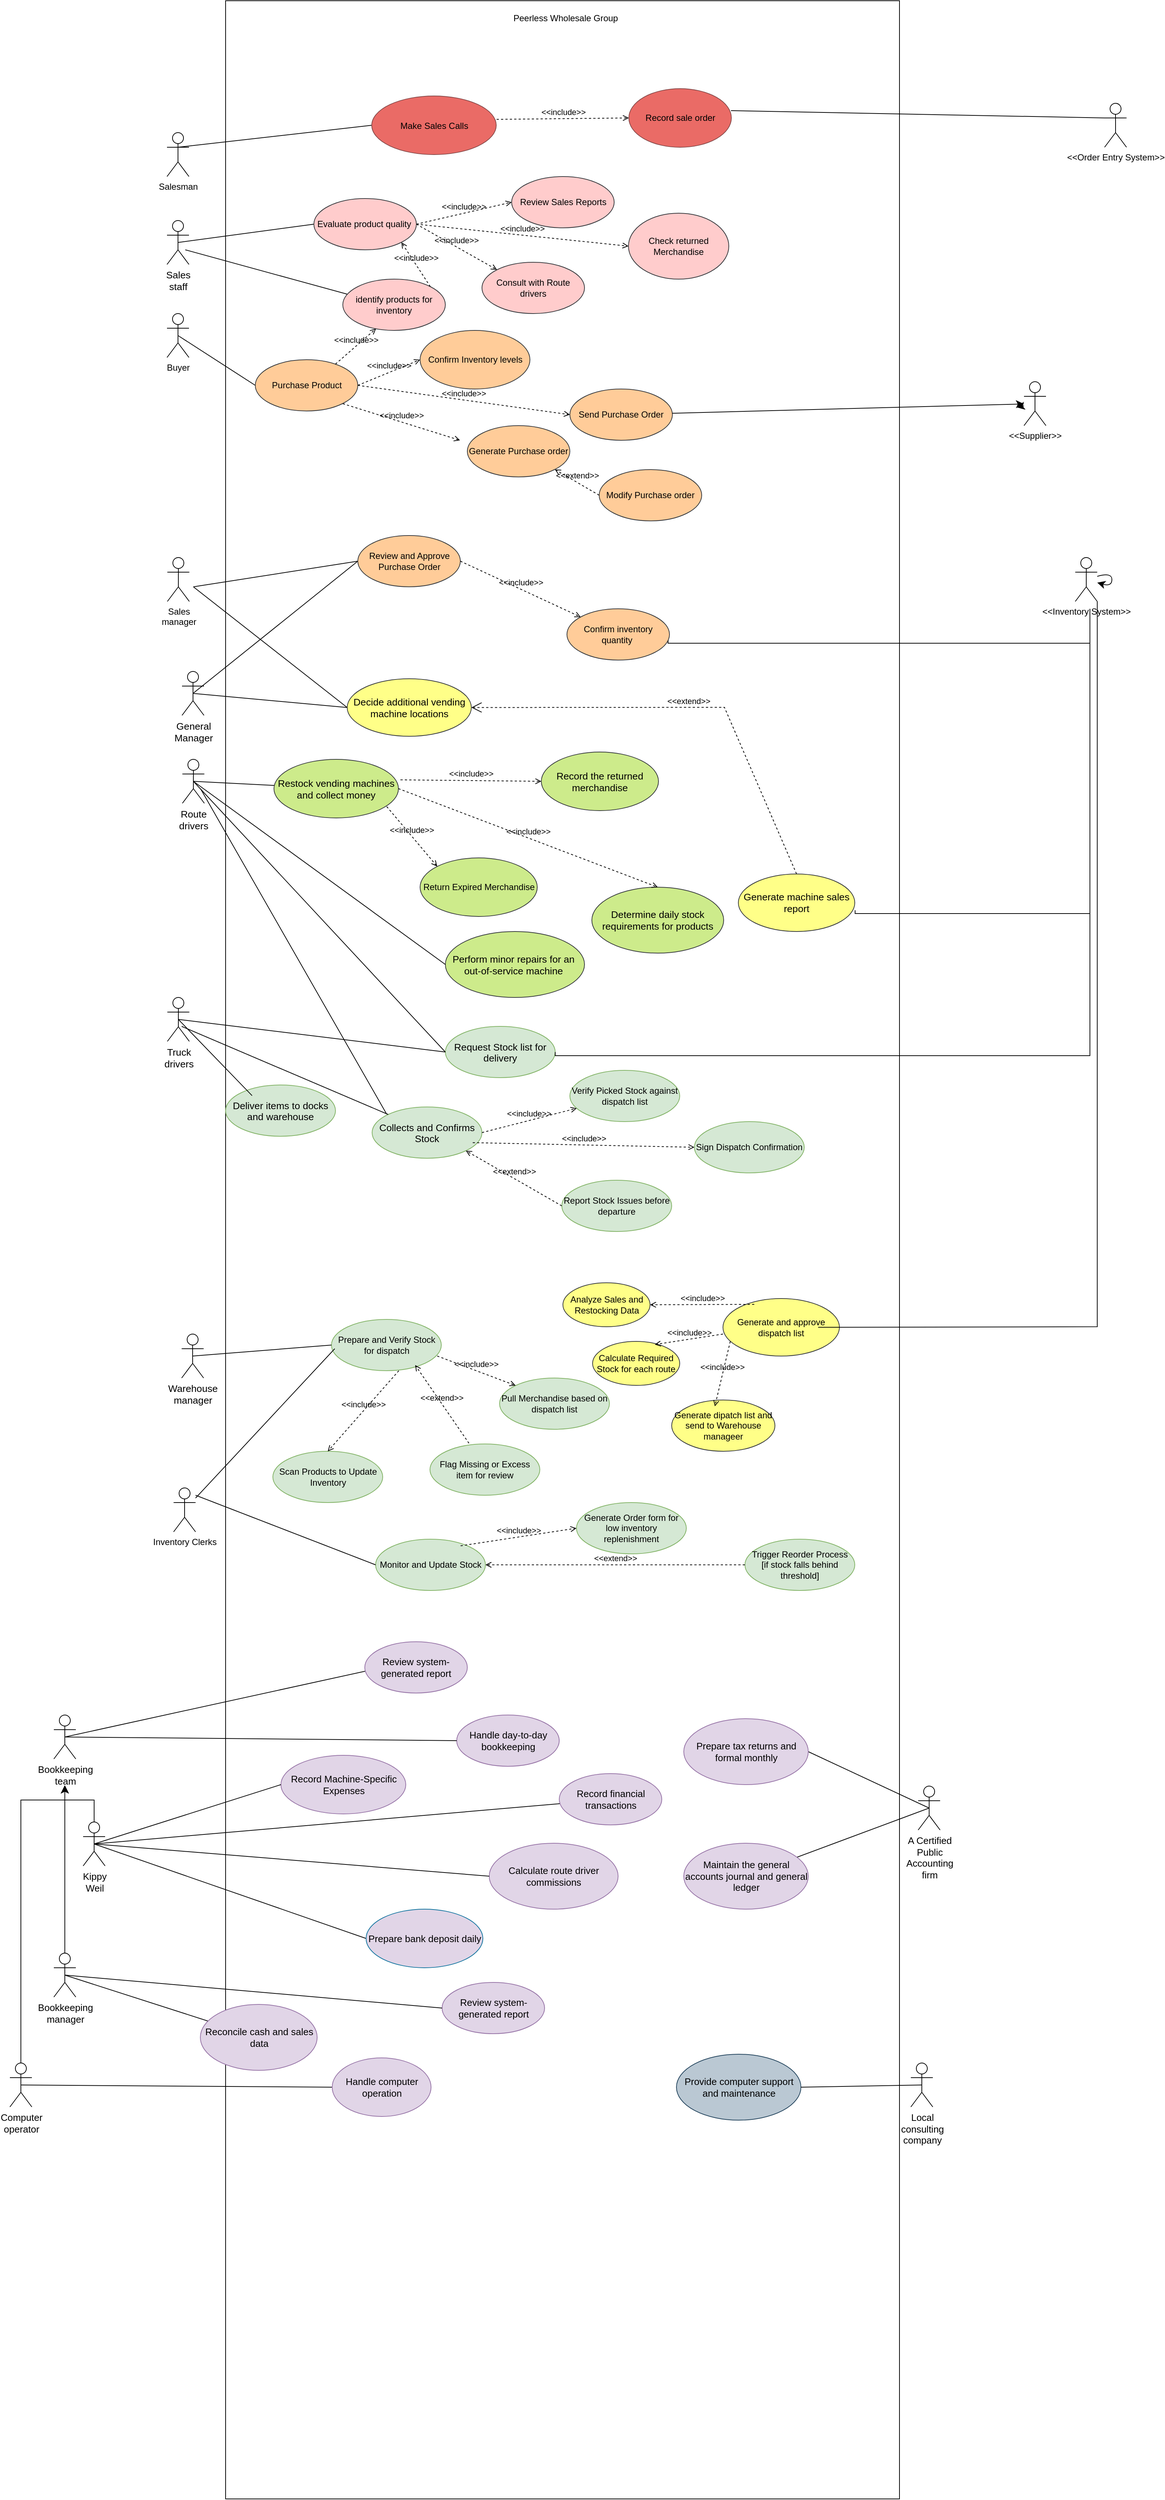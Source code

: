 <mxfile version="26.1.0">
  <diagram name="Page-1" id="KJdFW8ahDQsgD91VlEtE">
    <mxGraphModel dx="3246" dy="3568" grid="1" gridSize="10" guides="1" tooltips="1" connect="1" arrows="1" fold="1" page="1" pageScale="1" pageWidth="850" pageHeight="1100" math="0" shadow="0">
      <root>
        <mxCell id="0" />
        <mxCell id="1" parent="0" />
        <mxCell id="U1jcqS2KWoJxYVEzJyyE-1" value="" style="rounded=0;whiteSpace=wrap;html=1;movable=0;resizable=0;rotatable=0;deletable=0;editable=0;locked=1;connectable=0;" parent="1" vertex="1">
          <mxGeometry x="140" y="-30" width="920" height="3410" as="geometry" />
        </mxCell>
        <mxCell id="U1jcqS2KWoJxYVEzJyyE-2" value="Peerless Wholesale Group" style="text;html=1;whiteSpace=wrap;overflow=hidden;rounded=0;" parent="1" vertex="1">
          <mxGeometry x="530.5" y="-20" width="180" height="120" as="geometry" />
        </mxCell>
        <mxCell id="U1jcqS2KWoJxYVEzJyyE-37" style="rounded=0;orthogonalLoop=1;jettySize=auto;html=1;exitX=0.5;exitY=0.5;exitDx=0;exitDy=0;exitPerimeter=0;entryX=0;entryY=0.5;entryDx=0;entryDy=0;fontFamily=Helvetica;endArrow=none;startFill=0;" parent="1" target="U1jcqS2KWoJxYVEzJyyE-38" edge="1">
          <mxGeometry relative="1" as="geometry">
            <mxPoint x="220" y="160.353" as="targetPoint" />
            <mxPoint x="75.0" y="170" as="sourcePoint" />
          </mxGeometry>
        </mxCell>
        <mxCell id="U1jcqS2KWoJxYVEzJyyE-38" value="&lt;p class=&quot;p1&quot; style=&quot;margin: 0px; font-variant-numeric: normal; font-variant-east-asian: normal; font-variant-alternates: normal; font-size-adjust: none; font-kerning: auto; font-optical-sizing: auto; font-feature-settings: normal; font-variation-settings: normal; font-variant-position: normal; font-variant-emoji: normal; font-stretch: normal; line-height: normal;&quot;&gt;Make Sales Calls&lt;/p&gt;" style="ellipse;whiteSpace=wrap;html=1;align=center;fillColor=light-dark(#ea6b66, #1f2f1e);strokeColor=light-dark(#874a4a, #ff8888);fontFamily=Helvetica;" parent="1" vertex="1">
          <mxGeometry x="339.5" y="100" width="170" height="80" as="geometry" />
        </mxCell>
        <mxCell id="U1jcqS2KWoJxYVEzJyyE-39" value="&lt;span id=&quot;docs-internal-guid-a58ee1ed-7fff-1f47-399d-0a0d233d31ba&quot;&gt;&lt;span style=&quot;font-size: 9pt; background-color: transparent; font-variant-numeric: normal; font-variant-east-asian: normal; font-variant-alternates: normal; font-variant-position: normal; font-variant-emoji: normal; vertical-align: baseline; white-space: pre-wrap;&quot;&gt;Buyer&lt;/span&gt;&lt;/span&gt;" style="shape=umlActor;verticalLabelPosition=bottom;verticalAlign=top;html=1;outlineConnect=0;fontFamily=Helvetica;" parent="1" vertex="1">
          <mxGeometry x="60" y="397" width="30" height="60" as="geometry" />
        </mxCell>
        <mxCell id="U1jcqS2KWoJxYVEzJyyE-40" value="&lt;span id=&quot;docs-internal-guid-16d97441-7fff-4b6b-f18f-fee4b0ce08a8&quot;&gt;&lt;span style=&quot;font-size: 9pt; background-color: transparent; font-variant-numeric: normal; font-variant-east-asian: normal; font-variant-alternates: normal; font-variant-position: normal; font-variant-emoji: normal; vertical-align: baseline; white-space: pre-wrap;&quot;&gt;Salesman&lt;/span&gt;&lt;/span&gt;" style="shape=umlActor;verticalLabelPosition=bottom;verticalAlign=top;html=1;outlineConnect=0;fontFamily=Helvetica;" parent="1" vertex="1">
          <mxGeometry x="60" y="150" width="30" height="60" as="geometry" />
        </mxCell>
        <mxCell id="U1jcqS2KWoJxYVEzJyyE-41" value="&lt;font&gt;Record sale order&lt;/font&gt;" style="ellipse;whiteSpace=wrap;html=1;fillColor=light-dark(#ea6b66, #1f2f1e);strokeColor=light-dark(#874a4a, #ff8888);fontFamily=Helvetica;" parent="1" vertex="1">
          <mxGeometry x="690.5" y="90" width="140" height="80" as="geometry" />
        </mxCell>
        <mxCell id="U1jcqS2KWoJxYVEzJyyE-42" value="&amp;lt;&amp;lt;include&amp;gt;&amp;gt;" style="edgeStyle=none;html=1;endArrow=open;verticalAlign=bottom;dashed=1;labelBackgroundColor=none;rounded=0;exitX=1.003;exitY=0.399;exitDx=0;exitDy=0;exitPerimeter=0;entryX=0;entryY=0.5;entryDx=0;entryDy=0;fontFamily=Helvetica;" parent="1" source="U1jcqS2KWoJxYVEzJyyE-38" target="U1jcqS2KWoJxYVEzJyyE-41" edge="1">
          <mxGeometry width="160" relative="1" as="geometry">
            <mxPoint x="290" y="300" as="sourcePoint" />
            <mxPoint x="450" y="300" as="targetPoint" />
          </mxGeometry>
        </mxCell>
        <mxCell id="U1jcqS2KWoJxYVEzJyyE-43" value="&lt;font&gt;Modify Purchase order&lt;/font&gt;" style="ellipse;whiteSpace=wrap;html=1;fontFamily=Helvetica;fillColor=#ffcc99;strokeColor=#36393d;" parent="1" vertex="1">
          <mxGeometry x="650" y="610" width="140" height="70" as="geometry" />
        </mxCell>
        <mxCell id="U1jcqS2KWoJxYVEzJyyE-44" style="rounded=0;orthogonalLoop=1;jettySize=auto;html=1;exitX=0.5;exitY=0.5;exitDx=0;exitDy=0;exitPerimeter=0;entryX=0;entryY=0.5;entryDx=0;entryDy=0;fontFamily=Helvetica;endArrow=none;startFill=0;" parent="1" source="U1jcqS2KWoJxYVEzJyyE-45" target="U1jcqS2KWoJxYVEzJyyE-46" edge="1">
          <mxGeometry relative="1" as="geometry" />
        </mxCell>
        <mxCell id="U1jcqS2KWoJxYVEzJyyE-45" value="&lt;span id=&quot;docs-internal-guid-8d97b878-7fff-36c7-eeb0-1722fb72b11d&quot;&gt;&lt;span style=&quot;font-size: 10pt; background-color: transparent; font-variant-numeric: normal; font-variant-east-asian: normal; font-variant-alternates: normal; font-variant-position: normal; font-variant-emoji: normal; vertical-align: baseline; white-space: pre-wrap;&quot;&gt;Sales staff&lt;/span&gt;&lt;/span&gt;" style="shape=umlActor;verticalLabelPosition=bottom;verticalAlign=top;html=1;outlineConnect=0;fontFamily=Helvetica;" parent="1" vertex="1">
          <mxGeometry x="60" y="270" width="30" height="60" as="geometry" />
        </mxCell>
        <mxCell id="U1jcqS2KWoJxYVEzJyyE-46" value="&lt;font&gt;Evaluate product quality&amp;nbsp;&lt;/font&gt;" style="ellipse;whiteSpace=wrap;html=1;fontFamily=Helvetica;fillColor=#ffcccc;strokeColor=#36393d;" parent="1" vertex="1">
          <mxGeometry x="260.5" y="240" width="140" height="70" as="geometry" />
        </mxCell>
        <mxCell id="U1jcqS2KWoJxYVEzJyyE-47" value="Review Sales Reports" style="ellipse;whiteSpace=wrap;html=1;fontFamily=Helvetica;fillColor=#ffcccc;strokeColor=#36393d;" parent="1" vertex="1">
          <mxGeometry x="530.5" y="210" width="140" height="70" as="geometry" />
        </mxCell>
        <mxCell id="U1jcqS2KWoJxYVEzJyyE-48" value="&amp;lt;&amp;lt;include&amp;gt;&amp;gt;" style="edgeStyle=none;html=1;endArrow=open;verticalAlign=bottom;dashed=1;labelBackgroundColor=none;rounded=0;exitX=1;exitY=0.5;exitDx=0;exitDy=0;entryX=0;entryY=0.5;entryDx=0;entryDy=0;fontFamily=Helvetica;" parent="1" source="U1jcqS2KWoJxYVEzJyyE-46" target="U1jcqS2KWoJxYVEzJyyE-47" edge="1">
          <mxGeometry width="160" relative="1" as="geometry">
            <mxPoint x="390" y="208" as="sourcePoint" />
            <mxPoint x="540" y="210" as="targetPoint" />
          </mxGeometry>
        </mxCell>
        <mxCell id="U1jcqS2KWoJxYVEzJyyE-49" value="" style="rounded=0;orthogonalLoop=1;jettySize=auto;html=1;exitX=0.5;exitY=0.5;exitDx=0;exitDy=0;exitPerimeter=0;entryX=0;entryY=0.5;entryDx=0;entryDy=0;fontFamily=Helvetica;endArrow=none;startFill=0;" parent="1" source="U1jcqS2KWoJxYVEzJyyE-39" target="U1jcqS2KWoJxYVEzJyyE-50" edge="1">
          <mxGeometry relative="1" as="geometry">
            <mxPoint x="475" y="432" as="targetPoint" />
            <mxPoint x="75" y="427" as="sourcePoint" />
          </mxGeometry>
        </mxCell>
        <mxCell id="U1jcqS2KWoJxYVEzJyyE-50" value="Purchase Product" style="ellipse;whiteSpace=wrap;html=1;fontFamily=Helvetica;fillColor=#ffcc99;strokeColor=#36393d;" parent="1" vertex="1">
          <mxGeometry x="180.5" y="460" width="140" height="70" as="geometry" />
        </mxCell>
        <mxCell id="U1jcqS2KWoJxYVEzJyyE-51" value="&amp;lt;&amp;lt;Order Entry System&amp;gt;&amp;gt;" style="shape=umlActor;verticalLabelPosition=bottom;verticalAlign=top;html=1;outlineConnect=0;" parent="1" vertex="1">
          <mxGeometry x="1340" y="110" width="30" height="60" as="geometry" />
        </mxCell>
        <mxCell id="U1jcqS2KWoJxYVEzJyyE-52" value="Confirm Inventory levels" style="ellipse;whiteSpace=wrap;html=1;fontFamily=Helvetica;fillColor=#ffcc99;strokeColor=#36393d;" parent="1" vertex="1">
          <mxGeometry x="405.5" y="420" width="150" height="80" as="geometry" />
        </mxCell>
        <mxCell id="U1jcqS2KWoJxYVEzJyyE-53" value="&amp;lt;&amp;lt;include&amp;gt;&amp;gt;" style="edgeStyle=none;html=1;endArrow=open;verticalAlign=bottom;dashed=1;labelBackgroundColor=none;rounded=0;exitX=1;exitY=0.5;exitDx=0;exitDy=0;entryX=0;entryY=0.5;entryDx=0;entryDy=0;fontFamily=Helvetica;" parent="1" source="U1jcqS2KWoJxYVEzJyyE-50" target="U1jcqS2KWoJxYVEzJyyE-52" edge="1">
          <mxGeometry width="160" relative="1" as="geometry">
            <mxPoint x="295.5" y="468.46" as="sourcePoint" />
            <mxPoint x="405.5" y="468.46" as="targetPoint" />
          </mxGeometry>
        </mxCell>
        <mxCell id="U1jcqS2KWoJxYVEzJyyE-54" value="&amp;lt;&amp;lt;include&amp;gt;&amp;gt;" style="edgeStyle=none;html=1;endArrow=open;verticalAlign=bottom;dashed=1;labelBackgroundColor=none;rounded=0;fontFamily=Helvetica;" parent="1" edge="1">
          <mxGeometry width="160" relative="1" as="geometry">
            <mxPoint x="300" y="520" as="sourcePoint" />
            <mxPoint x="460" y="570" as="targetPoint" />
            <Array as="points" />
          </mxGeometry>
        </mxCell>
        <mxCell id="U1jcqS2KWoJxYVEzJyyE-55" value="Consult with Route drivers" style="ellipse;whiteSpace=wrap;html=1;fontFamily=Helvetica;fillColor=#ffcccc;strokeColor=#36393d;" parent="1" vertex="1">
          <mxGeometry x="490" y="327" width="140" height="70" as="geometry" />
        </mxCell>
        <mxCell id="U1jcqS2KWoJxYVEzJyyE-56" value="&amp;lt;&amp;lt;include&amp;gt;&amp;gt;" style="edgeStyle=none;html=1;endArrow=open;verticalAlign=bottom;dashed=1;labelBackgroundColor=none;rounded=0;entryX=0;entryY=0;entryDx=0;entryDy=0;fontFamily=Helvetica;exitX=1;exitY=0.5;exitDx=0;exitDy=0;" parent="1" source="U1jcqS2KWoJxYVEzJyyE-46" target="U1jcqS2KWoJxYVEzJyyE-55" edge="1">
          <mxGeometry width="160" relative="1" as="geometry">
            <mxPoint x="400" y="320" as="sourcePoint" />
            <mxPoint x="536" y="285" as="targetPoint" />
          </mxGeometry>
        </mxCell>
        <mxCell id="U1jcqS2KWoJxYVEzJyyE-57" value="Check returned Merchandise" style="ellipse;whiteSpace=wrap;html=1;fontFamily=Helvetica;fillColor=#ffcccc;strokeColor=#36393d;" parent="1" vertex="1">
          <mxGeometry x="690" y="260" width="137" height="90" as="geometry" />
        </mxCell>
        <mxCell id="U1jcqS2KWoJxYVEzJyyE-58" value="&amp;lt;&amp;lt;include&amp;gt;&amp;gt;" style="edgeStyle=none;html=1;endArrow=open;verticalAlign=bottom;dashed=1;labelBackgroundColor=none;rounded=0;exitX=1;exitY=0.5;exitDx=0;exitDy=0;entryX=0;entryY=0.5;entryDx=0;entryDy=0;fontFamily=Helvetica;" parent="1" source="U1jcqS2KWoJxYVEzJyyE-46" target="U1jcqS2KWoJxYVEzJyyE-57" edge="1">
          <mxGeometry width="160" relative="1" as="geometry">
            <mxPoint x="409" y="325" as="sourcePoint" />
            <mxPoint x="536" y="285" as="targetPoint" />
          </mxGeometry>
        </mxCell>
        <mxCell id="U1jcqS2KWoJxYVEzJyyE-59" value="" style="endArrow=none;html=1;rounded=0;fontSize=12;startSize=8;endSize=8;curved=1;entryX=0;entryY=0.333;entryDx=0;entryDy=0;entryPerimeter=0;" parent="1" target="U1jcqS2KWoJxYVEzJyyE-51" edge="1">
          <mxGeometry width="50" height="50" relative="1" as="geometry">
            <mxPoint x="830" y="120" as="sourcePoint" />
            <mxPoint x="810" y="610" as="targetPoint" />
          </mxGeometry>
        </mxCell>
        <mxCell id="U1jcqS2KWoJxYVEzJyyE-60" value="identify products for inventory" style="ellipse;whiteSpace=wrap;html=1;fontFamily=Helvetica;fillColor=#ffcccc;strokeColor=#36393d;" parent="1" vertex="1">
          <mxGeometry x="300" y="350" width="140" height="70" as="geometry" />
        </mxCell>
        <mxCell id="U1jcqS2KWoJxYVEzJyyE-61" value="&amp;lt;&amp;lt;include&amp;gt;&amp;gt;" style="edgeStyle=none;html=1;endArrow=open;verticalAlign=bottom;dashed=1;labelBackgroundColor=none;rounded=0;entryX=1;entryY=1;entryDx=0;entryDy=0;fontFamily=Helvetica;exitX=1;exitY=0;exitDx=0;exitDy=0;" parent="1" source="U1jcqS2KWoJxYVEzJyyE-60" target="U1jcqS2KWoJxYVEzJyyE-46" edge="1">
          <mxGeometry width="160" relative="1" as="geometry">
            <mxPoint x="411" y="285" as="sourcePoint" />
            <mxPoint x="521" y="347" as="targetPoint" />
          </mxGeometry>
        </mxCell>
        <mxCell id="U1jcqS2KWoJxYVEzJyyE-62" style="rounded=0;orthogonalLoop=1;jettySize=auto;html=1;exitX=0.5;exitY=0.5;exitDx=0;exitDy=0;exitPerimeter=0;entryX=0.042;entryY=0.293;entryDx=0;entryDy=0;fontFamily=Helvetica;endArrow=none;startFill=0;entryPerimeter=0;" parent="1" target="U1jcqS2KWoJxYVEzJyyE-60" edge="1">
          <mxGeometry relative="1" as="geometry">
            <mxPoint x="85" y="310" as="sourcePoint" />
            <mxPoint x="271" y="285" as="targetPoint" />
          </mxGeometry>
        </mxCell>
        <mxCell id="U1jcqS2KWoJxYVEzJyyE-63" value="&amp;lt;&amp;lt;include&amp;gt;&amp;gt;" style="edgeStyle=none;html=1;endArrow=open;verticalAlign=bottom;dashed=1;labelBackgroundColor=none;rounded=0;entryX=0.324;entryY=0.966;entryDx=0;entryDy=0;fontFamily=Helvetica;entryPerimeter=0;" parent="1" target="U1jcqS2KWoJxYVEzJyyE-60" edge="1">
          <mxGeometry width="160" relative="1" as="geometry">
            <mxPoint x="290" y="466" as="sourcePoint" />
            <mxPoint x="410" y="510" as="targetPoint" />
          </mxGeometry>
        </mxCell>
        <mxCell id="U1jcqS2KWoJxYVEzJyyE-64" style="edgeStyle=none;curved=1;rounded=0;orthogonalLoop=1;jettySize=auto;html=1;fontSize=12;startSize=8;endSize=8;" parent="1" source="U1jcqS2KWoJxYVEzJyyE-68" edge="1">
          <mxGeometry relative="1" as="geometry">
            <mxPoint x="1220" y="525" as="targetPoint" />
          </mxGeometry>
        </mxCell>
        <mxCell id="U1jcqS2KWoJxYVEzJyyE-65" value="Send Purchase Order" style="ellipse;whiteSpace=wrap;html=1;fontFamily=Helvetica;fillColor=#ffcc99;strokeColor=#36393d;" parent="1" vertex="1">
          <mxGeometry x="610" y="500" width="140" height="70" as="geometry" />
        </mxCell>
        <mxCell id="U1jcqS2KWoJxYVEzJyyE-66" value="&amp;lt;&amp;lt;extend&amp;gt;&amp;gt;" style="edgeStyle=none;html=1;endArrow=open;verticalAlign=bottom;dashed=1;labelBackgroundColor=none;rounded=0;fontFamily=Helvetica;exitX=0;exitY=0.5;exitDx=0;exitDy=0;entryX=1;entryY=1;entryDx=0;entryDy=0;" parent="1" source="U1jcqS2KWoJxYVEzJyyE-43" target="U1jcqS2KWoJxYVEzJyyE-67" edge="1">
          <mxGeometry width="160" relative="1" as="geometry">
            <mxPoint x="310" y="530" as="sourcePoint" />
            <mxPoint x="660" y="640" as="targetPoint" />
            <Array as="points" />
          </mxGeometry>
        </mxCell>
        <mxCell id="U1jcqS2KWoJxYVEzJyyE-67" value="&lt;font&gt;Generate Purchase order&lt;/font&gt;" style="ellipse;whiteSpace=wrap;html=1;fontFamily=Helvetica;fillColor=#ffcc99;strokeColor=#36393d;" parent="1" vertex="1">
          <mxGeometry x="470" y="550" width="140" height="70" as="geometry" />
        </mxCell>
        <mxCell id="U1jcqS2KWoJxYVEzJyyE-69" value="&amp;lt;&amp;lt;include&amp;gt;&amp;gt;" style="edgeStyle=none;html=1;endArrow=open;verticalAlign=bottom;dashed=1;labelBackgroundColor=none;rounded=0;fontFamily=Helvetica;exitX=1;exitY=0.5;exitDx=0;exitDy=0;entryX=0;entryY=0.5;entryDx=0;entryDy=0;" parent="1" source="U1jcqS2KWoJxYVEzJyyE-50" target="U1jcqS2KWoJxYVEzJyyE-65" edge="1">
          <mxGeometry width="160" relative="1" as="geometry">
            <mxPoint x="310" y="530" as="sourcePoint" />
            <mxPoint x="470" y="580" as="targetPoint" />
            <Array as="points" />
          </mxGeometry>
        </mxCell>
        <mxCell id="RwF_ErYBC3iC5PM65kEW-1" value="" style="edgeStyle=none;curved=1;rounded=0;orthogonalLoop=1;jettySize=auto;html=1;fontSize=12;startSize=8;endSize=8;" edge="1" parent="1" source="U1jcqS2KWoJxYVEzJyyE-65" target="U1jcqS2KWoJxYVEzJyyE-68">
          <mxGeometry relative="1" as="geometry">
            <mxPoint x="1220" y="525" as="targetPoint" />
            <mxPoint x="750" y="534" as="sourcePoint" />
          </mxGeometry>
        </mxCell>
        <mxCell id="U1jcqS2KWoJxYVEzJyyE-68" value="&amp;lt;&amp;lt;Supplier&amp;gt;&amp;gt;" style="shape=umlActor;verticalLabelPosition=bottom;verticalAlign=top;html=1;outlineConnect=0;" parent="1" vertex="1">
          <mxGeometry x="1230" y="490" width="30" height="60" as="geometry" />
        </mxCell>
        <mxCell id="RwF_ErYBC3iC5PM65kEW-3" style="rounded=0;orthogonalLoop=1;jettySize=auto;html=1;exitX=0.5;exitY=0.5;exitDx=0;exitDy=0;exitPerimeter=0;entryX=0;entryY=0.5;entryDx=0;entryDy=0;endArrow=none;startFill=0;fontFamily=Helvetica;" edge="1" parent="1" target="RwF_ErYBC3iC5PM65kEW-12">
          <mxGeometry relative="1" as="geometry">
            <mxPoint x="361" y="985.5" as="targetPoint" />
            <mxPoint x="96.0" y="770" as="sourcePoint" />
          </mxGeometry>
        </mxCell>
        <mxCell id="RwF_ErYBC3iC5PM65kEW-4" style="rounded=0;orthogonalLoop=1;jettySize=auto;html=1;exitX=0.5;exitY=0.5;exitDx=0;exitDy=0;exitPerimeter=0;entryX=0;entryY=0.5;entryDx=0;entryDy=0;endArrow=none;startFill=0;" edge="1" parent="1" target="RwF_ErYBC3iC5PM65kEW-21">
          <mxGeometry relative="1" as="geometry">
            <mxPoint x="96.0" y="770" as="sourcePoint" />
          </mxGeometry>
        </mxCell>
        <mxCell id="RwF_ErYBC3iC5PM65kEW-5" value="&lt;span id=&quot;docs-internal-guid-72f9077b-7fff-bdef-1617-5ab4ec365b33&quot;&gt;&lt;span style=&quot;font-size: 9pt; background-color: transparent; font-variant-numeric: normal; font-variant-east-asian: normal; font-variant-alternates: normal; font-variant-position: normal; font-variant-emoji: normal; vertical-align: baseline; white-space: pre-wrap;&quot;&gt;Sales manager&lt;/span&gt;&lt;/span&gt;" style="shape=umlActor;verticalLabelPosition=bottom;verticalAlign=top;html=1;outlineConnect=0;fontFamily=Helvetica;" vertex="1" parent="1">
          <mxGeometry x="60.5" y="730" width="30" height="60" as="geometry" />
        </mxCell>
        <mxCell id="RwF_ErYBC3iC5PM65kEW-6" value="&lt;span id=&quot;docs-internal-guid-8d97b878-7fff-36c7-eeb0-1722fb72b11d&quot;&gt;&lt;span style=&quot;font-size: 10pt; background-color: transparent; font-variant-numeric: normal; font-variant-east-asian: normal; font-variant-alternates: normal; font-variant-position: normal; font-variant-emoji: normal; vertical-align: baseline; white-space: pre-wrap;&quot;&gt;Warehouse manager&lt;/span&gt;&lt;/span&gt;" style="shape=umlActor;verticalLabelPosition=bottom;verticalAlign=top;html=1;outlineConnect=0;fontFamily=Helvetica;" vertex="1" parent="1">
          <mxGeometry x="80" y="1790" width="30" height="60" as="geometry" />
        </mxCell>
        <mxCell id="RwF_ErYBC3iC5PM65kEW-7" value="&lt;span id=&quot;docs-internal-guid-8d97b878-7fff-36c7-eeb0-1722fb72b11d&quot;&gt;&lt;span style=&quot;font-size: 10pt; background-color: transparent; font-variant-numeric: normal; font-variant-east-asian: normal; font-variant-alternates: normal; font-variant-position: normal; font-variant-emoji: normal; vertical-align: baseline; white-space: pre-wrap;&quot;&gt;Truck drivers&lt;/span&gt;&lt;/span&gt;" style="shape=umlActor;verticalLabelPosition=bottom;verticalAlign=top;html=1;outlineConnect=0;fontFamily=Helvetica;" vertex="1" parent="1">
          <mxGeometry x="60.5" y="1330.5" width="30" height="60" as="geometry" />
        </mxCell>
        <mxCell id="RwF_ErYBC3iC5PM65kEW-8" style="rounded=0;orthogonalLoop=1;jettySize=auto;html=1;exitX=0.5;exitY=0.5;exitDx=0;exitDy=0;exitPerimeter=0;entryX=0;entryY=0.5;entryDx=0;entryDy=0;endArrow=none;startFill=0;fontFamily=Helvetica;" edge="1" parent="1" source="RwF_ErYBC3iC5PM65kEW-10" target="RwF_ErYBC3iC5PM65kEW-12">
          <mxGeometry relative="1" as="geometry" />
        </mxCell>
        <mxCell id="RwF_ErYBC3iC5PM65kEW-9" style="rounded=0;orthogonalLoop=1;jettySize=auto;html=1;exitX=0.5;exitY=0.5;exitDx=0;exitDy=0;exitPerimeter=0;entryX=0;entryY=0.5;entryDx=0;entryDy=0;endArrow=none;startFill=0;" edge="1" parent="1" source="RwF_ErYBC3iC5PM65kEW-10" target="RwF_ErYBC3iC5PM65kEW-21">
          <mxGeometry relative="1" as="geometry" />
        </mxCell>
        <mxCell id="RwF_ErYBC3iC5PM65kEW-10" value="&lt;span id=&quot;docs-internal-guid-8d97b878-7fff-36c7-eeb0-1722fb72b11d&quot;&gt;&lt;span style=&quot;font-size: 10pt; background-color: transparent; font-variant-numeric: normal; font-variant-east-asian: normal; font-variant-alternates: normal; font-variant-position: normal; font-variant-emoji: normal; vertical-align: baseline; white-space: pre-wrap;&quot;&gt;General Manager&lt;/span&gt;&lt;/span&gt;" style="shape=umlActor;verticalLabelPosition=bottom;verticalAlign=top;html=1;outlineConnect=0;fontFamily=Helvetica;" vertex="1" parent="1">
          <mxGeometry x="80.5" y="885.5" width="30" height="60" as="geometry" />
        </mxCell>
        <mxCell id="RwF_ErYBC3iC5PM65kEW-11" value="&lt;span id=&quot;docs-internal-guid-8d97b878-7fff-36c7-eeb0-1722fb72b11d&quot;&gt;&lt;span style=&quot;font-size: 10pt; background-color: transparent; font-variant-numeric: normal; font-variant-east-asian: normal; font-variant-alternates: normal; font-variant-position: normal; font-variant-emoji: normal; vertical-align: baseline; white-space: pre-wrap;&quot;&gt;Route drivers&lt;/span&gt;&lt;/span&gt;" style="shape=umlActor;verticalLabelPosition=bottom;verticalAlign=top;html=1;outlineConnect=0;fontFamily=Helvetica;" vertex="1" parent="1">
          <mxGeometry x="81" y="1005.5" width="30" height="60" as="geometry" />
        </mxCell>
        <mxCell id="RwF_ErYBC3iC5PM65kEW-12" value="&lt;b style=&quot;font-style: normal; font-variant-caps: normal; letter-spacing: normal; text-align: start; text-indent: 0px; text-transform: none; white-space: normal; word-spacing: 0px; -webkit-text-stroke-width: 0px; text-decoration: none; caret-color: rgb(0, 0, 0); color: rgb(0, 0, 0); font-weight: normal;&quot; id=&quot;docs-internal-guid-32a659cb-7fff-415b-46f4-145acd59982e&quot;&gt;&lt;span style=&quot;font-size: 10pt; color: rgb(0, 0, 0); background-color: transparent; font-weight: 400; font-style: normal; font-variant-ligatures: normal; font-variant-caps: normal; font-variant-alternates: normal; font-variant-numeric: normal; font-variant-east-asian: normal; font-variant-position: normal; text-decoration: none; vertical-align: baseline; white-space: pre-wrap;&quot;&gt;Decide additional vending machine locations&lt;/span&gt;&lt;/b&gt;" style="ellipse;whiteSpace=wrap;html=1;fontFamily=Helvetica;fillColor=#ffff88;strokeColor=#36393d;" vertex="1" parent="1">
          <mxGeometry x="306" y="895.5" width="169.5" height="78.5" as="geometry" />
        </mxCell>
        <mxCell id="RwF_ErYBC3iC5PM65kEW-13" value="&lt;b style=&quot;font-style: normal; font-variant-caps: normal; letter-spacing: normal; text-align: start; text-indent: 0px; text-transform: none; white-space: normal; word-spacing: 0px; -webkit-text-stroke-width: 0px; text-decoration: none; caret-color: rgb(0, 0, 0); color: rgb(0, 0, 0); font-weight: normal;&quot; id=&quot;docs-internal-guid-5e451ebb-7fff-aa71-9ea9-499701272533&quot;&gt;&lt;span style=&quot;font-size: 10pt; color: rgb(0, 0, 0); background-color: transparent; font-weight: 400; font-style: normal; font-variant-ligatures: normal; font-variant-caps: normal; font-variant-alternates: normal; font-variant-numeric: normal; font-variant-east-asian: normal; font-variant-position: normal; text-decoration: none; vertical-align: baseline; white-space: pre-wrap;&quot;&gt;Restock vending machines and collect money&lt;/span&gt;&lt;/b&gt;" style="ellipse;whiteSpace=wrap;html=1;fontFamily=Helvetica;fillColor=#cdeb8b;strokeColor=#36393d;" vertex="1" parent="1">
          <mxGeometry x="206" y="1005.5" width="170" height="80" as="geometry" />
        </mxCell>
        <mxCell id="RwF_ErYBC3iC5PM65kEW-14" value="&lt;div style=&quot;&quot;&gt;&lt;span style=&quot;background-color: transparent; font-size: 13.333px; white-space-collapse: preserve;&quot;&gt;Determine daily stock requirements for products&lt;/span&gt;&lt;/div&gt;" style="ellipse;whiteSpace=wrap;html=1;fontFamily=Helvetica;align=center;fillColor=#cdeb8b;strokeColor=#36393d;" vertex="1" parent="1">
          <mxGeometry x="640" y="1180" width="180" height="90" as="geometry" />
        </mxCell>
        <mxCell id="RwF_ErYBC3iC5PM65kEW-15" style="rounded=0;orthogonalLoop=1;jettySize=auto;html=1;exitX=0.5;exitY=0.5;exitDx=0;exitDy=0;exitPerimeter=0;endArrow=none;startFill=0;fontFamily=Helvetica;" edge="1" parent="1" source="RwF_ErYBC3iC5PM65kEW-11" target="RwF_ErYBC3iC5PM65kEW-13">
          <mxGeometry relative="1" as="geometry">
            <mxPoint x="126" y="1065.5" as="sourcePoint" />
            <mxPoint x="361" y="995.5" as="targetPoint" />
          </mxGeometry>
        </mxCell>
        <mxCell id="RwF_ErYBC3iC5PM65kEW-16" value="&lt;div style=&quot;&quot;&gt;&lt;span style=&quot;text-align: start;&quot; id=&quot;docs-internal-guid-cf98c494-7fff-6c7a-f5ac-4d1e6ce48f7c&quot;&gt;&lt;span style=&quot;font-size: 10pt; font-variant-ligatures: normal; font-variant-alternates: normal; font-variant-numeric: normal; font-variant-east-asian: normal; font-variant-position: normal; vertical-align: baseline; white-space: pre-wrap;&quot;&gt;Perform minor repairs&amp;nbsp;&lt;/span&gt;&lt;/span&gt;&lt;span style=&quot;font-size: 10pt; white-space: pre-wrap; text-align: start;&quot;&gt;for an&amp;nbsp;&lt;/span&gt;&lt;/div&gt;&lt;div style=&quot;&quot;&gt;&lt;span style=&quot;text-align: start;&quot;&gt;&lt;span style=&quot;font-size: 10pt; font-variant-ligatures: normal; font-variant-alternates: normal; font-variant-numeric: normal; font-variant-east-asian: normal; font-variant-position: normal; vertical-align: baseline; white-space: pre-wrap;&quot;&gt;out-of-service machine &lt;/span&gt;&lt;/span&gt;&lt;br&gt;&lt;/div&gt;" style="ellipse;whiteSpace=wrap;html=1;fontFamily=Helvetica;align=center;fillColor=#cdeb8b;strokeColor=#36393d;" vertex="1" parent="1">
          <mxGeometry x="440" y="1240.5" width="190" height="90" as="geometry" />
        </mxCell>
        <mxCell id="RwF_ErYBC3iC5PM65kEW-17" style="rounded=0;orthogonalLoop=1;jettySize=auto;html=1;exitX=0.5;exitY=0.5;exitDx=0;exitDy=0;exitPerimeter=0;entryX=0;entryY=0.5;entryDx=0;entryDy=0;endArrow=none;startFill=0;fontFamily=Helvetica;" edge="1" parent="1" source="RwF_ErYBC3iC5PM65kEW-11" target="RwF_ErYBC3iC5PM65kEW-16">
          <mxGeometry relative="1" as="geometry">
            <mxPoint x="116" y="1045.5" as="sourcePoint" />
            <mxPoint x="542" y="1295.5" as="targetPoint" />
          </mxGeometry>
        </mxCell>
        <mxCell id="RwF_ErYBC3iC5PM65kEW-19" value="&amp;lt;&amp;lt;include&amp;gt;&amp;gt;" style="edgeStyle=none;html=1;endArrow=open;verticalAlign=bottom;dashed=1;labelBackgroundColor=none;rounded=0;exitX=1.016;exitY=0.35;exitDx=0;exitDy=0;fontFamily=Helvetica;movable=1;resizable=1;rotatable=1;deletable=1;editable=1;locked=0;connectable=1;entryX=0;entryY=0.5;entryDx=0;entryDy=0;exitPerimeter=0;" edge="1" parent="1" source="RwF_ErYBC3iC5PM65kEW-13" target="RwF_ErYBC3iC5PM65kEW-20">
          <mxGeometry width="160" relative="1" as="geometry">
            <mxPoint x="405.5" y="1035.5" as="sourcePoint" />
            <mxPoint x="661" y="935.5" as="targetPoint" />
          </mxGeometry>
        </mxCell>
        <mxCell id="RwF_ErYBC3iC5PM65kEW-20" value="&lt;b style=&quot;font-style: normal; font-variant-caps: normal; letter-spacing: normal; text-align: start; text-indent: 0px; text-transform: none; white-space: normal; word-spacing: 0px; -webkit-text-stroke-width: 0px; text-decoration: none; caret-color: rgb(0, 0, 0); color: rgb(0, 0, 0); font-weight: normal;&quot; id=&quot;docs-internal-guid-5e451ebb-7fff-aa71-9ea9-499701272533&quot;&gt;&lt;span style=&quot;font-size: 10pt; color: rgb(0, 0, 0); background-color: transparent; font-weight: 400; font-style: normal; font-variant-ligatures: normal; font-variant-caps: normal; font-variant-alternates: normal; font-variant-numeric: normal; font-variant-east-asian: normal; font-variant-position: normal; text-decoration: none; vertical-align: baseline; white-space: pre-wrap;&quot;&gt;Record the returned &lt;/span&gt;&lt;/b&gt;&lt;span style=&quot;color: rgb(0, 0, 0); text-align: start; caret-color: rgb(0, 0, 0);&quot; id=&quot;docs-internal-guid-5e451ebb-7fff-aa71-9ea9-499701272533&quot;&gt;&lt;span style=&quot;font-size: 10pt; color: rgb(0, 0, 0); background-color: transparent; font-variant-alternates: normal; font-variant-numeric: normal; font-variant-east-asian: normal; font-variant-position: normal; vertical-align: baseline; white-space-collapse: preserve;&quot;&gt;merchandise&lt;/span&gt;&lt;/span&gt;" style="ellipse;whiteSpace=wrap;html=1;fontFamily=Helvetica;fillColor=#cdeb8b;strokeColor=#36393d;movable=1;resizable=1;rotatable=1;deletable=1;editable=1;locked=0;connectable=1;" vertex="1" parent="1">
          <mxGeometry x="571" y="995.5" width="160" height="80" as="geometry" />
        </mxCell>
        <mxCell id="RwF_ErYBC3iC5PM65kEW-21" value="Review and Approve Purchase Order" style="ellipse;whiteSpace=wrap;html=1;fontFamily=Helvetica;fillColor=#ffcc99;strokeColor=#36393d;" vertex="1" parent="1">
          <mxGeometry x="320.5" y="700" width="140" height="70" as="geometry" />
        </mxCell>
        <mxCell id="RwF_ErYBC3iC5PM65kEW-22" style="edgeStyle=orthogonalEdgeStyle;rounded=0;orthogonalLoop=1;jettySize=auto;html=1;exitX=1;exitY=0.5;exitDx=0;exitDy=0;endArrow=none;startFill=0;" edge="1" parent="1">
          <mxGeometry relative="1" as="geometry">
            <Array as="points">
              <mxPoint x="744" y="840" />
              <mxPoint x="744" y="840" />
              <mxPoint x="744" y="847" />
              <mxPoint x="1320" y="847" />
            </Array>
            <mxPoint x="744.42" y="842.45" as="sourcePoint" />
            <mxPoint x="1320" y="800" as="targetPoint" />
          </mxGeometry>
        </mxCell>
        <mxCell id="RwF_ErYBC3iC5PM65kEW-23" value="Confirm inventory quantity&amp;nbsp;" style="ellipse;whiteSpace=wrap;html=1;fontFamily=Helvetica;fillColor=#ffcc99;strokeColor=#36393d;" vertex="1" parent="1">
          <mxGeometry x="606" y="800" width="140" height="70" as="geometry" />
        </mxCell>
        <mxCell id="RwF_ErYBC3iC5PM65kEW-24" value="&lt;b style=&quot;font-style: normal; font-variant-caps: normal; letter-spacing: normal; text-align: start; text-indent: 0px; text-transform: none; white-space: normal; word-spacing: 0px; -webkit-text-stroke-width: 0px; text-decoration: none; caret-color: rgb(0, 0, 0); color: rgb(0, 0, 0); font-weight: normal;&quot; id=&quot;docs-internal-guid-32a659cb-7fff-415b-46f4-145acd59982e&quot;&gt;&lt;span style=&quot;font-size: 10pt; color: rgb(0, 0, 0); background-color: transparent; font-weight: 400; font-style: normal; font-variant-ligatures: normal; font-variant-caps: normal; font-variant-alternates: normal; font-variant-numeric: normal; font-variant-east-asian: normal; font-variant-position: normal; text-decoration: none; vertical-align: baseline; white-space: pre-wrap;&quot;&gt;Generate machine sales report&lt;/span&gt;&lt;/b&gt;" style="ellipse;whiteSpace=wrap;html=1;fontFamily=Helvetica;fillColor=#FFFF88;strokeColor=#36393d;" vertex="1" parent="1">
          <mxGeometry x="840" y="1162" width="159" height="78.5" as="geometry" />
        </mxCell>
        <mxCell id="RwF_ErYBC3iC5PM65kEW-25" value="&amp;lt;&amp;lt;include&amp;gt;&amp;gt;" style="edgeStyle=none;html=1;endArrow=open;verticalAlign=bottom;dashed=1;labelBackgroundColor=none;rounded=0;exitX=1;exitY=0.5;exitDx=0;exitDy=0;fontFamily=Helvetica;" edge="1" parent="1" source="RwF_ErYBC3iC5PM65kEW-21" target="RwF_ErYBC3iC5PM65kEW-23">
          <mxGeometry width="160" relative="1" as="geometry">
            <mxPoint x="520" y="805.5" as="sourcePoint" />
            <mxPoint x="600" y="810.5" as="targetPoint" />
          </mxGeometry>
        </mxCell>
        <mxCell id="RwF_ErYBC3iC5PM65kEW-26" value="&amp;lt;&amp;lt;extend&amp;gt;&amp;gt;" style="edgeStyle=none;html=1;startArrow=open;endArrow=none;startSize=12;verticalAlign=bottom;dashed=1;labelBackgroundColor=none;rounded=0;exitX=1;exitY=0.5;exitDx=0;exitDy=0;entryX=0.5;entryY=0;entryDx=0;entryDy=0;" edge="1" parent="1" source="RwF_ErYBC3iC5PM65kEW-12" target="RwF_ErYBC3iC5PM65kEW-24">
          <mxGeometry width="160" relative="1" as="geometry">
            <mxPoint x="501" y="905.5" as="sourcePoint" />
            <mxPoint x="661" y="905.5" as="targetPoint" />
            <Array as="points">
              <mxPoint x="821" y="934.5" />
            </Array>
          </mxGeometry>
        </mxCell>
        <mxCell id="RwF_ErYBC3iC5PM65kEW-27" value="&amp;lt;&amp;lt;include&amp;gt;&amp;gt;" style="edgeStyle=none;html=1;endArrow=open;verticalAlign=bottom;dashed=1;labelBackgroundColor=none;rounded=0;exitX=1;exitY=0.5;exitDx=0;exitDy=0;fontFamily=Helvetica;movable=1;resizable=1;rotatable=1;deletable=1;editable=1;locked=0;connectable=1;entryX=0.5;entryY=0;entryDx=0;entryDy=0;" edge="1" parent="1" source="RwF_ErYBC3iC5PM65kEW-13" target="RwF_ErYBC3iC5PM65kEW-14">
          <mxGeometry width="160" relative="1" as="geometry">
            <mxPoint x="416" y="1046" as="sourcePoint" />
            <mxPoint x="581" y="1046" as="targetPoint" />
          </mxGeometry>
        </mxCell>
        <mxCell id="RwF_ErYBC3iC5PM65kEW-28" value="Return Expired Merchandise" style="ellipse;whiteSpace=wrap;html=1;fontFamily=Helvetica;fillColor=#cdeb8b;strokeColor=#36393d;movable=1;resizable=1;rotatable=1;deletable=1;editable=1;locked=0;connectable=1;" vertex="1" parent="1">
          <mxGeometry x="405.5" y="1140" width="160" height="80" as="geometry" />
        </mxCell>
        <mxCell id="RwF_ErYBC3iC5PM65kEW-29" value="&amp;lt;&amp;lt;include&amp;gt;&amp;gt;" style="edgeStyle=none;html=1;endArrow=open;verticalAlign=bottom;dashed=1;labelBackgroundColor=none;rounded=0;fontFamily=Helvetica;movable=1;resizable=1;rotatable=1;deletable=1;editable=1;locked=0;connectable=1;entryX=0;entryY=0;entryDx=0;entryDy=0;" edge="1" parent="1" target="RwF_ErYBC3iC5PM65kEW-28">
          <mxGeometry width="160" relative="1" as="geometry">
            <mxPoint x="360" y="1070" as="sourcePoint" />
            <mxPoint x="581" y="1046" as="targetPoint" />
          </mxGeometry>
        </mxCell>
        <mxCell id="RwF_ErYBC3iC5PM65kEW-31" value="&lt;p class=&quot;p1&quot; style=&quot;margin: 0px; font-variant-numeric: normal; font-variant-east-asian: normal; font-variant-alternates: normal; font-size-adjust: none; font-kerning: auto; font-optical-sizing: auto; font-feature-settings: normal; font-variation-settings: normal; font-variant-position: normal; font-variant-emoji: normal; font-stretch: normal; line-height: normal;&quot;&gt;&lt;span id=&quot;docs-internal-guid-acf09ba3-7fff-47e1-b754-64e6082e4978&quot;&gt;&lt;span style=&quot;font-size: 10pt; background-color: transparent; font-variant-numeric: normal; font-variant-east-asian: normal; font-variant-alternates: normal; font-variant-position: normal; font-variant-emoji: normal; vertical-align: baseline; white-space-collapse: preserve;&quot;&gt;Request Stock list for delivery&lt;/span&gt;&lt;/span&gt;&lt;/p&gt;" style="ellipse;whiteSpace=wrap;html=1;align=center;fontFamily=Helvetica;fillColor=#d5e8d4;strokeColor=#82b366;" vertex="1" parent="1">
          <mxGeometry x="440" y="1370" width="150" height="70" as="geometry" />
        </mxCell>
        <mxCell id="RwF_ErYBC3iC5PM65kEW-32" style="rounded=0;orthogonalLoop=1;jettySize=auto;html=1;endArrow=none;startFill=0;fontFamily=Helvetica;exitX=0.5;exitY=0.5;exitDx=0;exitDy=0;exitPerimeter=0;entryX=0;entryY=0.5;entryDx=0;entryDy=0;" edge="1" parent="1" source="RwF_ErYBC3iC5PM65kEW-11" target="RwF_ErYBC3iC5PM65kEW-31">
          <mxGeometry relative="1" as="geometry">
            <mxPoint x="106" y="1040" as="sourcePoint" />
            <mxPoint x="170" y="1240" as="targetPoint" />
          </mxGeometry>
        </mxCell>
        <mxCell id="RwF_ErYBC3iC5PM65kEW-33" style="rounded=0;orthogonalLoop=1;jettySize=auto;html=1;endArrow=none;startFill=0;fontFamily=Helvetica;entryX=0;entryY=0.5;entryDx=0;entryDy=0;exitX=0.5;exitY=0.5;exitDx=0;exitDy=0;exitPerimeter=0;" edge="1" parent="1" source="RwF_ErYBC3iC5PM65kEW-7" target="RwF_ErYBC3iC5PM65kEW-31">
          <mxGeometry relative="1" as="geometry">
            <mxPoint x="116" y="1050" as="sourcePoint" />
            <mxPoint x="202" y="1230" as="targetPoint" />
          </mxGeometry>
        </mxCell>
        <mxCell id="RwF_ErYBC3iC5PM65kEW-40" value="&amp;lt;&amp;lt;Inventory System&amp;gt;&amp;gt;" style="shape=umlActor;verticalLabelPosition=bottom;verticalAlign=top;html=1;outlineConnect=0;" vertex="1" parent="1">
          <mxGeometry x="1300" y="730" width="30" height="60" as="geometry" />
        </mxCell>
        <mxCell id="RwF_ErYBC3iC5PM65kEW-45" style="edgeStyle=orthogonalEdgeStyle;rounded=0;orthogonalLoop=1;jettySize=auto;html=1;exitX=1;exitY=0.5;exitDx=0;exitDy=0;endArrow=none;startFill=0;" edge="1" parent="1">
          <mxGeometry relative="1" as="geometry">
            <Array as="points">
              <mxPoint x="999" y="1216" />
              <mxPoint x="1320" y="1216" />
              <mxPoint x="1320" y="1169" />
            </Array>
            <mxPoint x="999.42" y="1211.45" as="sourcePoint" />
            <mxPoint x="1320" y="850" as="targetPoint" />
          </mxGeometry>
        </mxCell>
        <mxCell id="RwF_ErYBC3iC5PM65kEW-47" value="Prepare and Verify Stock for dispatch" style="ellipse;whiteSpace=wrap;html=1;align=center;fontFamily=Helvetica;fillColor=#d5e8d4;strokeColor=#82b366;" vertex="1" parent="1">
          <mxGeometry x="284.5" y="1770" width="150" height="70" as="geometry" />
        </mxCell>
        <mxCell id="RwF_ErYBC3iC5PM65kEW-48" style="rounded=0;orthogonalLoop=1;jettySize=auto;html=1;endArrow=none;startFill=0;fontFamily=Helvetica;entryX=0;entryY=0.5;entryDx=0;entryDy=0;exitX=0.5;exitY=0.5;exitDx=0;exitDy=0;exitPerimeter=0;" edge="1" parent="1" source="RwF_ErYBC3iC5PM65kEW-6" target="RwF_ErYBC3iC5PM65kEW-47">
          <mxGeometry relative="1" as="geometry">
            <mxPoint x="124" y="1640" as="sourcePoint" />
            <mxPoint x="279" y="1555" as="targetPoint" />
          </mxGeometry>
        </mxCell>
        <mxCell id="RwF_ErYBC3iC5PM65kEW-51" style="edgeStyle=orthogonalEdgeStyle;rounded=0;orthogonalLoop=1;jettySize=auto;html=1;endArrow=none;startFill=0;exitX=1;exitY=0.5;exitDx=0;exitDy=0;" edge="1" parent="1" source="RwF_ErYBC3iC5PM65kEW-31">
          <mxGeometry relative="1" as="geometry">
            <Array as="points">
              <mxPoint x="590" y="1410" />
              <mxPoint x="1320" y="1410" />
            </Array>
            <mxPoint x="590" y="1440" as="sourcePoint" />
            <mxPoint x="1320" y="820" as="targetPoint" />
          </mxGeometry>
        </mxCell>
        <mxCell id="RwF_ErYBC3iC5PM65kEW-52" value="Generate and approve dispatch list" style="ellipse;whiteSpace=wrap;html=1;fontFamily=Helvetica;fillColor=#FFFF88;strokeColor=#36393d;" vertex="1" parent="1">
          <mxGeometry x="819" y="1741.5" width="159" height="78.5" as="geometry" />
        </mxCell>
        <mxCell id="RwF_ErYBC3iC5PM65kEW-53" style="edgeStyle=orthogonalEdgeStyle;rounded=0;orthogonalLoop=1;jettySize=auto;html=1;endArrow=none;startFill=0;entryX=1;entryY=1;entryDx=0;entryDy=0;entryPerimeter=0;exitX=1;exitY=0.5;exitDx=0;exitDy=0;" edge="1" parent="1" source="RwF_ErYBC3iC5PM65kEW-52" target="RwF_ErYBC3iC5PM65kEW-40">
          <mxGeometry relative="1" as="geometry">
            <Array as="points">
              <mxPoint x="949" y="1781" />
              <mxPoint x="949" y="1780" />
              <mxPoint x="1330" y="1780" />
            </Array>
            <mxPoint x="810" y="1610" as="sourcePoint" />
            <mxPoint x="1330" y="830" as="targetPoint" />
          </mxGeometry>
        </mxCell>
        <mxCell id="RwF_ErYBC3iC5PM65kEW-54" style="edgeStyle=none;curved=1;rounded=0;orthogonalLoop=1;jettySize=auto;html=1;fontSize=12;startSize=8;endSize=8;" edge="1" parent="1" source="RwF_ErYBC3iC5PM65kEW-40" target="RwF_ErYBC3iC5PM65kEW-40">
          <mxGeometry relative="1" as="geometry" />
        </mxCell>
        <mxCell id="RwF_ErYBC3iC5PM65kEW-55" value="Analyze Sales and Restocking Data" style="ellipse;whiteSpace=wrap;html=1;fontFamily=Helvetica;fillColor=#FFFF88;strokeColor=#36393d;" vertex="1" parent="1">
          <mxGeometry x="600.5" y="1720" width="119" height="60" as="geometry" />
        </mxCell>
        <mxCell id="RwF_ErYBC3iC5PM65kEW-56" value="Calculate Required Stock for each route" style="ellipse;whiteSpace=wrap;html=1;fontFamily=Helvetica;fillColor=#FFFF88;strokeColor=#36393d;" vertex="1" parent="1">
          <mxGeometry x="641" y="1800" width="119" height="60" as="geometry" />
        </mxCell>
        <mxCell id="RwF_ErYBC3iC5PM65kEW-57" value="Generate dipatch list and send to Warehouse manageer" style="ellipse;whiteSpace=wrap;html=1;fontFamily=Helvetica;fillColor=#FFFF88;strokeColor=#36393d;" vertex="1" parent="1">
          <mxGeometry x="749" y="1880" width="141" height="70" as="geometry" />
        </mxCell>
        <mxCell id="RwF_ErYBC3iC5PM65kEW-58" value="&amp;lt;&amp;lt;include&amp;gt;&amp;gt;" style="edgeStyle=none;html=1;endArrow=open;verticalAlign=bottom;dashed=1;labelBackgroundColor=none;rounded=0;exitX=0.269;exitY=0.101;exitDx=0;exitDy=0;fontFamily=Helvetica;movable=1;resizable=1;rotatable=1;deletable=1;editable=1;locked=0;connectable=1;entryX=1;entryY=0.5;entryDx=0;entryDy=0;exitPerimeter=0;" edge="1" parent="1" source="RwF_ErYBC3iC5PM65kEW-52" target="RwF_ErYBC3iC5PM65kEW-55">
          <mxGeometry width="160" relative="1" as="geometry">
            <mxPoint x="415" y="1236" as="sourcePoint" />
            <mxPoint x="769" y="1370" as="targetPoint" />
          </mxGeometry>
        </mxCell>
        <mxCell id="RwF_ErYBC3iC5PM65kEW-59" value="&amp;lt;&amp;lt;include&amp;gt;&amp;gt;" style="edgeStyle=none;html=1;endArrow=open;verticalAlign=bottom;dashed=1;labelBackgroundColor=none;rounded=0;fontFamily=Helvetica;movable=1;resizable=1;rotatable=1;deletable=1;editable=1;locked=0;connectable=1;entryX=0.714;entryY=0.071;entryDx=0;entryDy=0;entryPerimeter=0;" edge="1" parent="1" target="RwF_ErYBC3iC5PM65kEW-56">
          <mxGeometry width="160" relative="1" as="geometry">
            <mxPoint x="819" y="1790" as="sourcePoint" />
            <mxPoint x="729" y="1760" as="targetPoint" />
          </mxGeometry>
        </mxCell>
        <mxCell id="RwF_ErYBC3iC5PM65kEW-60" value="&amp;lt;&amp;lt;include&amp;gt;&amp;gt;" style="edgeStyle=none;html=1;endArrow=open;verticalAlign=bottom;dashed=1;labelBackgroundColor=none;rounded=0;fontFamily=Helvetica;movable=1;resizable=1;rotatable=1;deletable=1;editable=1;locked=0;connectable=1;entryX=0.418;entryY=0.124;entryDx=0;entryDy=0;entryPerimeter=0;" edge="1" parent="1" target="RwF_ErYBC3iC5PM65kEW-57">
          <mxGeometry width="160" relative="1" as="geometry">
            <mxPoint x="829" y="1800" as="sourcePoint" />
            <mxPoint x="736" y="1814" as="targetPoint" />
          </mxGeometry>
        </mxCell>
        <mxCell id="RwF_ErYBC3iC5PM65kEW-61" value="Pull Merchandise based on dispatch list" style="ellipse;whiteSpace=wrap;html=1;align=center;fontFamily=Helvetica;fillColor=#d5e8d4;strokeColor=#82b366;" vertex="1" parent="1">
          <mxGeometry x="514" y="1850" width="150" height="70" as="geometry" />
        </mxCell>
        <mxCell id="RwF_ErYBC3iC5PM65kEW-62" value="Scan Products to Update Inventory" style="ellipse;whiteSpace=wrap;html=1;align=center;fontFamily=Helvetica;fillColor=#d5e8d4;strokeColor=#82b366;" vertex="1" parent="1">
          <mxGeometry x="204.5" y="1950" width="150" height="70" as="geometry" />
        </mxCell>
        <mxCell id="RwF_ErYBC3iC5PM65kEW-64" value="&amp;lt;&amp;lt;include&amp;gt;&amp;gt;" style="edgeStyle=none;html=1;endArrow=open;verticalAlign=bottom;dashed=1;labelBackgroundColor=none;rounded=0;fontFamily=Helvetica;movable=1;resizable=1;rotatable=1;deletable=1;editable=1;locked=0;connectable=1;exitX=0.963;exitY=0.714;exitDx=0;exitDy=0;exitPerimeter=0;entryX=0;entryY=0;entryDx=0;entryDy=0;" edge="1" parent="1" source="RwF_ErYBC3iC5PM65kEW-47" target="RwF_ErYBC3iC5PM65kEW-61">
          <mxGeometry width="160" relative="1" as="geometry">
            <mxPoint x="519" y="1830" as="sourcePoint" />
            <mxPoint x="509" y="1870" as="targetPoint" />
          </mxGeometry>
        </mxCell>
        <mxCell id="RwF_ErYBC3iC5PM65kEW-65" value="Inventory Clerks" style="shape=umlActor;verticalLabelPosition=bottom;verticalAlign=top;html=1;outlineConnect=0;fontFamily=Helvetica;" vertex="1" parent="1">
          <mxGeometry x="69" y="2000" width="30" height="60" as="geometry" />
        </mxCell>
        <mxCell id="RwF_ErYBC3iC5PM65kEW-66" style="rounded=0;orthogonalLoop=1;jettySize=auto;html=1;endArrow=none;startFill=0;fontFamily=Helvetica;" edge="1" parent="1" source="RwF_ErYBC3iC5PM65kEW-65">
          <mxGeometry relative="1" as="geometry">
            <mxPoint x="105" y="1830" as="sourcePoint" />
            <mxPoint x="289" y="1810" as="targetPoint" />
          </mxGeometry>
        </mxCell>
        <mxCell id="RwF_ErYBC3iC5PM65kEW-67" value="&amp;lt;&amp;lt;include&amp;gt;&amp;gt;" style="edgeStyle=none;html=1;endArrow=open;verticalAlign=bottom;dashed=1;labelBackgroundColor=none;rounded=0;fontFamily=Helvetica;movable=1;resizable=1;rotatable=1;deletable=1;editable=1;locked=0;connectable=1;exitX=0.613;exitY=1.001;exitDx=0;exitDy=0;exitPerimeter=0;entryX=0.5;entryY=0;entryDx=0;entryDy=0;" edge="1" parent="1" source="RwF_ErYBC3iC5PM65kEW-47" target="RwF_ErYBC3iC5PM65kEW-62">
          <mxGeometry width="160" relative="1" as="geometry">
            <mxPoint x="439" y="1830" as="sourcePoint" />
            <mxPoint x="519" y="1880" as="targetPoint" />
          </mxGeometry>
        </mxCell>
        <mxCell id="RwF_ErYBC3iC5PM65kEW-68" value="Flag Missing or Excess item for review" style="ellipse;whiteSpace=wrap;html=1;align=center;fontFamily=Helvetica;fillColor=#d5e8d4;strokeColor=#82b366;" vertex="1" parent="1">
          <mxGeometry x="419" y="1940" width="150" height="70" as="geometry" />
        </mxCell>
        <mxCell id="RwF_ErYBC3iC5PM65kEW-69" value="&amp;lt;&amp;lt;extend&amp;gt;&amp;gt;" style="edgeStyle=none;html=1;endArrow=open;verticalAlign=bottom;dashed=1;labelBackgroundColor=none;rounded=0;fontFamily=Helvetica;movable=1;resizable=1;rotatable=1;deletable=1;editable=1;locked=0;connectable=1;exitX=0.355;exitY=-0.013;exitDx=0;exitDy=0;exitPerimeter=0;entryX=0.762;entryY=0.89;entryDx=0;entryDy=0;entryPerimeter=0;" edge="1" parent="1" source="RwF_ErYBC3iC5PM65kEW-68" target="RwF_ErYBC3iC5PM65kEW-47">
          <mxGeometry width="160" relative="1" as="geometry">
            <mxPoint x="439" y="1830" as="sourcePoint" />
            <mxPoint x="546" y="1870" as="targetPoint" />
          </mxGeometry>
        </mxCell>
        <mxCell id="RwF_ErYBC3iC5PM65kEW-70" value="Monitor and Update Stock" style="ellipse;whiteSpace=wrap;html=1;align=center;fontFamily=Helvetica;fillColor=#d5e8d4;strokeColor=#82b366;" vertex="1" parent="1">
          <mxGeometry x="344.75" y="2070" width="150" height="70" as="geometry" />
        </mxCell>
        <mxCell id="RwF_ErYBC3iC5PM65kEW-71" style="rounded=0;orthogonalLoop=1;jettySize=auto;html=1;endArrow=none;startFill=0;fontFamily=Helvetica;entryX=0;entryY=0.5;entryDx=0;entryDy=0;" edge="1" parent="1" target="RwF_ErYBC3iC5PM65kEW-70">
          <mxGeometry relative="1" as="geometry">
            <mxPoint x="99" y="2010" as="sourcePoint" />
            <mxPoint x="299" y="1820" as="targetPoint" />
          </mxGeometry>
        </mxCell>
        <mxCell id="RwF_ErYBC3iC5PM65kEW-72" value="Generate Order form for low inventory replenishment" style="ellipse;whiteSpace=wrap;html=1;align=center;fontFamily=Helvetica;fillColor=#d5e8d4;strokeColor=#82b366;" vertex="1" parent="1">
          <mxGeometry x="619" y="2020" width="150" height="70" as="geometry" />
        </mxCell>
        <mxCell id="RwF_ErYBC3iC5PM65kEW-73" value="Trigger Reorder Process&lt;div&gt;[if stock falls behind threshold]&lt;/div&gt;" style="ellipse;whiteSpace=wrap;html=1;align=center;fontFamily=Helvetica;fillColor=#d5e8d4;strokeColor=#82b366;" vertex="1" parent="1">
          <mxGeometry x="849" y="2070" width="150" height="70" as="geometry" />
        </mxCell>
        <mxCell id="RwF_ErYBC3iC5PM65kEW-74" value="&amp;lt;&amp;lt;extend&amp;gt;&amp;gt;" style="edgeStyle=none;html=1;endArrow=open;verticalAlign=bottom;dashed=1;labelBackgroundColor=none;rounded=0;fontFamily=Helvetica;movable=1;resizable=1;rotatable=1;deletable=1;editable=1;locked=0;connectable=1;exitX=0;exitY=0.5;exitDx=0;exitDy=0;entryX=1;entryY=0.5;entryDx=0;entryDy=0;" edge="1" parent="1" source="RwF_ErYBC3iC5PM65kEW-73" target="RwF_ErYBC3iC5PM65kEW-70">
          <mxGeometry width="160" relative="1" as="geometry">
            <mxPoint x="482" y="1949" as="sourcePoint" />
            <mxPoint x="409" y="1842" as="targetPoint" />
          </mxGeometry>
        </mxCell>
        <mxCell id="RwF_ErYBC3iC5PM65kEW-75" value="&amp;lt;&amp;lt;include&amp;gt;&amp;gt;" style="edgeStyle=none;html=1;endArrow=open;verticalAlign=bottom;dashed=1;labelBackgroundColor=none;rounded=0;fontFamily=Helvetica;movable=1;resizable=1;rotatable=1;deletable=1;editable=1;locked=0;connectable=1;exitX=0.774;exitY=0.129;exitDx=0;exitDy=0;exitPerimeter=0;entryX=0;entryY=0.5;entryDx=0;entryDy=0;" edge="1" parent="1" source="RwF_ErYBC3iC5PM65kEW-70" target="RwF_ErYBC3iC5PM65kEW-72">
          <mxGeometry width="160" relative="1" as="geometry">
            <mxPoint x="386" y="1850" as="sourcePoint" />
            <mxPoint x="290" y="1960" as="targetPoint" />
          </mxGeometry>
        </mxCell>
        <mxCell id="RwF_ErYBC3iC5PM65kEW-76" value="&lt;p class=&quot;p1&quot; style=&quot;margin: 0px; font-variant-numeric: normal; font-variant-east-asian: normal; font-variant-alternates: normal; font-size-adjust: none; font-kerning: auto; font-optical-sizing: auto; font-feature-settings: normal; font-variation-settings: normal; font-variant-position: normal; font-variant-emoji: normal; font-stretch: normal; line-height: normal;&quot;&gt;&lt;span style=&quot;font-size: 13.333px; white-space-collapse: preserve;&quot;&gt;Deliver items to docks and warehouse&lt;/span&gt;&lt;/p&gt;" style="ellipse;whiteSpace=wrap;html=1;align=center;fontFamily=Helvetica;fillColor=#d5e8d4;strokeColor=#82b366;" vertex="1" parent="1">
          <mxGeometry x="140" y="1450" width="150" height="70" as="geometry" />
        </mxCell>
        <mxCell id="RwF_ErYBC3iC5PM65kEW-77" style="rounded=0;orthogonalLoop=1;jettySize=auto;html=1;endArrow=none;startFill=0;fontFamily=Helvetica;entryX=0.241;entryY=0.208;entryDx=0;entryDy=0;exitX=0.5;exitY=0.5;exitDx=0;exitDy=0;exitPerimeter=0;entryPerimeter=0;" edge="1" parent="1" source="RwF_ErYBC3iC5PM65kEW-7" target="RwF_ErYBC3iC5PM65kEW-76">
          <mxGeometry relative="1" as="geometry">
            <mxPoint x="86" y="1371" as="sourcePoint" />
            <mxPoint x="450" y="1415" as="targetPoint" />
          </mxGeometry>
        </mxCell>
        <mxCell id="RwF_ErYBC3iC5PM65kEW-78" value="&lt;p class=&quot;p1&quot; style=&quot;margin: 0px; font-variant-numeric: normal; font-variant-east-asian: normal; font-variant-alternates: normal; font-size-adjust: none; font-kerning: auto; font-optical-sizing: auto; font-feature-settings: normal; font-variation-settings: normal; font-variant-position: normal; font-variant-emoji: normal; font-stretch: normal; line-height: normal;&quot;&gt;&lt;span id=&quot;docs-internal-guid-acf09ba3-7fff-47e1-b754-64e6082e4978&quot;&gt;&lt;span style=&quot;font-size: 10pt; background-color: transparent; font-variant-numeric: normal; font-variant-east-asian: normal; font-variant-alternates: normal; font-variant-position: normal; font-variant-emoji: normal; vertical-align: baseline; white-space-collapse: preserve;&quot;&gt;Collects and Confirms Stock&lt;/span&gt;&lt;/span&gt;&lt;/p&gt;" style="ellipse;whiteSpace=wrap;html=1;align=center;fontFamily=Helvetica;fillColor=#d5e8d4;strokeColor=#82b366;" vertex="1" parent="1">
          <mxGeometry x="340" y="1480" width="150" height="70" as="geometry" />
        </mxCell>
        <mxCell id="RwF_ErYBC3iC5PM65kEW-79" style="rounded=0;orthogonalLoop=1;jettySize=auto;html=1;endArrow=none;startFill=0;fontFamily=Helvetica;exitX=0.5;exitY=0.5;exitDx=0;exitDy=0;exitPerimeter=0;" edge="1" parent="1">
          <mxGeometry relative="1" as="geometry">
            <mxPoint x="106" y="1046" as="sourcePoint" />
            <mxPoint x="360" y="1490" as="targetPoint" />
          </mxGeometry>
        </mxCell>
        <mxCell id="RwF_ErYBC3iC5PM65kEW-80" style="rounded=0;orthogonalLoop=1;jettySize=auto;html=1;endArrow=none;startFill=0;fontFamily=Helvetica;entryX=0;entryY=0;entryDx=0;entryDy=0;" edge="1" parent="1" target="RwF_ErYBC3iC5PM65kEW-78">
          <mxGeometry relative="1" as="geometry">
            <mxPoint x="80" y="1370" as="sourcePoint" />
            <mxPoint x="370" y="1500" as="targetPoint" />
          </mxGeometry>
        </mxCell>
        <mxCell id="RwF_ErYBC3iC5PM65kEW-81" value="Verify Picked Stock against dispatch list" style="ellipse;whiteSpace=wrap;html=1;align=center;fontFamily=Helvetica;fillColor=#d5e8d4;strokeColor=#82b366;" vertex="1" parent="1">
          <mxGeometry x="610" y="1430" width="150" height="70" as="geometry" />
        </mxCell>
        <mxCell id="RwF_ErYBC3iC5PM65kEW-82" value="Sign Dispatch Confirmation" style="ellipse;whiteSpace=wrap;html=1;align=center;fontFamily=Helvetica;fillColor=#d5e8d4;strokeColor=#82b366;" vertex="1" parent="1">
          <mxGeometry x="780" y="1500" width="150" height="70" as="geometry" />
        </mxCell>
        <mxCell id="RwF_ErYBC3iC5PM65kEW-83" value="Report Stock Issues before departure" style="ellipse;whiteSpace=wrap;html=1;align=center;fontFamily=Helvetica;fillColor=#d5e8d4;strokeColor=#82b366;" vertex="1" parent="1">
          <mxGeometry x="599" y="1580" width="150" height="70" as="geometry" />
        </mxCell>
        <mxCell id="RwF_ErYBC3iC5PM65kEW-84" value="&amp;lt;&amp;lt;include&amp;gt;&amp;gt;" style="edgeStyle=none;html=1;endArrow=open;verticalAlign=bottom;dashed=1;labelBackgroundColor=none;rounded=0;exitX=1;exitY=0.5;exitDx=0;exitDy=0;fontFamily=Helvetica;movable=1;resizable=1;rotatable=1;deletable=1;editable=1;locked=0;connectable=1;" edge="1" parent="1" source="RwF_ErYBC3iC5PM65kEW-78" target="RwF_ErYBC3iC5PM65kEW-81">
          <mxGeometry width="160" relative="1" as="geometry">
            <mxPoint x="386" y="1056" as="sourcePoint" />
            <mxPoint x="740" y="1190" as="targetPoint" />
          </mxGeometry>
        </mxCell>
        <mxCell id="RwF_ErYBC3iC5PM65kEW-85" value="&amp;lt;&amp;lt;include&amp;gt;&amp;gt;" style="edgeStyle=none;html=1;endArrow=open;verticalAlign=bottom;dashed=1;labelBackgroundColor=none;rounded=0;exitX=0.916;exitY=0.696;exitDx=0;exitDy=0;fontFamily=Helvetica;movable=1;resizable=1;rotatable=1;deletable=1;editable=1;locked=0;connectable=1;exitPerimeter=0;entryX=0;entryY=0.5;entryDx=0;entryDy=0;" edge="1" parent="1" source="RwF_ErYBC3iC5PM65kEW-78" target="RwF_ErYBC3iC5PM65kEW-82">
          <mxGeometry width="160" relative="1" as="geometry">
            <mxPoint x="500" y="1525" as="sourcePoint" />
            <mxPoint x="629" y="1492" as="targetPoint" />
          </mxGeometry>
        </mxCell>
        <mxCell id="RwF_ErYBC3iC5PM65kEW-86" value="&amp;lt;&amp;lt;extend&amp;gt;&amp;gt;" style="edgeStyle=none;html=1;endArrow=open;verticalAlign=bottom;dashed=1;labelBackgroundColor=none;rounded=0;exitX=0;exitY=0.5;exitDx=0;exitDy=0;fontFamily=Helvetica;movable=1;resizable=1;rotatable=1;deletable=1;editable=1;locked=0;connectable=1;entryX=1;entryY=1;entryDx=0;entryDy=0;" edge="1" parent="1" source="RwF_ErYBC3iC5PM65kEW-83" target="RwF_ErYBC3iC5PM65kEW-78">
          <mxGeometry width="160" relative="1" as="geometry">
            <mxPoint x="487" y="1539" as="sourcePoint" />
            <mxPoint x="790" y="1545" as="targetPoint" />
          </mxGeometry>
        </mxCell>
        <mxCell id="RwF_ErYBC3iC5PM65kEW-87" style="rounded=0;orthogonalLoop=1;jettySize=auto;html=1;exitX=0.5;exitY=0.5;exitDx=0;exitDy=0;exitPerimeter=0;strokeColor=default;endArrow=none;startFill=0;endFill=1;align=center;verticalAlign=middle;fontFamily=Helvetica;fontSize=13;fontColor=default;labelBackgroundColor=default;" edge="1" parent="1" source="RwF_ErYBC3iC5PM65kEW-114" target="RwF_ErYBC3iC5PM65kEW-93">
          <mxGeometry relative="1" as="geometry">
            <mxPoint x="-58" y="2650" as="sourcePoint" />
          </mxGeometry>
        </mxCell>
        <mxCell id="RwF_ErYBC3iC5PM65kEW-88" style="rounded=0;orthogonalLoop=1;jettySize=auto;html=1;exitX=0.5;exitY=0.5;exitDx=0;exitDy=0;exitPerimeter=0;entryX=0;entryY=0.5;entryDx=0;entryDy=0;endArrow=none;startFill=0;fontFamily=Helvetica;fontSize=13;" edge="1" parent="1" source="RwF_ErYBC3iC5PM65kEW-114" target="RwF_ErYBC3iC5PM65kEW-100">
          <mxGeometry relative="1" as="geometry">
            <mxPoint x="-58" y="2650" as="sourcePoint" />
          </mxGeometry>
        </mxCell>
        <mxCell id="RwF_ErYBC3iC5PM65kEW-89" style="rounded=0;orthogonalLoop=1;jettySize=auto;html=1;exitX=0.5;exitY=0.5;exitDx=0;exitDy=0;exitPerimeter=0;entryX=0;entryY=0.5;entryDx=0;entryDy=0;strokeColor=default;endArrow=none;startFill=0;endFill=1;align=center;verticalAlign=middle;fontFamily=Helvetica;fontSize=13;fontColor=default;labelBackgroundColor=default;" edge="1" parent="1" source="RwF_ErYBC3iC5PM65kEW-116" target="RwF_ErYBC3iC5PM65kEW-94">
          <mxGeometry relative="1" as="geometry">
            <mxPoint x="-129.5" y="2950" as="sourcePoint" />
          </mxGeometry>
        </mxCell>
        <mxCell id="RwF_ErYBC3iC5PM65kEW-90" value="&lt;span id=&quot;docs-internal-guid-8d97b878-7fff-36c7-eeb0-1722fb72b11d&quot;&gt;&lt;span style=&quot;background-color: transparent; font-variant-numeric: normal; font-variant-east-asian: normal; font-variant-alternates: normal; font-variant-position: normal; font-variant-emoji: normal; vertical-align: baseline; white-space: pre-wrap;&quot;&gt;Local consulting company&lt;/span&gt;&lt;/span&gt;" style="shape=umlActor;verticalLabelPosition=bottom;verticalAlign=top;html=1;outlineConnect=0;fontFamily=Helvetica;movable=1;resizable=1;rotatable=1;deletable=1;editable=1;locked=0;connectable=1;fontSize=13;" vertex="1" parent="1">
          <mxGeometry x="1075.5" y="2785" width="30" height="60" as="geometry" />
        </mxCell>
        <mxCell id="RwF_ErYBC3iC5PM65kEW-91" value="&lt;font&gt;Handle day-to-day bookkeeping&lt;/font&gt;" style="ellipse;whiteSpace=wrap;html=1;fontFamily=Helvetica;fillColor=#e1d5e7;strokeColor=#9673a6;movable=1;resizable=1;rotatable=1;deletable=1;editable=1;locked=0;connectable=1;fontSize=13;" vertex="1" parent="1">
          <mxGeometry x="455.5" y="2310" width="140" height="70" as="geometry" />
        </mxCell>
        <mxCell id="RwF_ErYBC3iC5PM65kEW-92" value="Review system-generated report" style="ellipse;whiteSpace=wrap;html=1;fillColor=#e1d5e7;fontFamily=Helvetica;strokeColor=#9673a6;movable=1;resizable=1;rotatable=1;deletable=1;editable=1;locked=0;connectable=1;fontSize=13;" vertex="1" parent="1">
          <mxGeometry x="435.5" y="2675" width="140" height="70" as="geometry" />
        </mxCell>
        <mxCell id="RwF_ErYBC3iC5PM65kEW-93" value="Record financial transactions" style="ellipse;whiteSpace=wrap;html=1;fillColor=#e1d5e7;strokeColor=#9673a6;fontFamily=Helvetica;movable=1;resizable=1;rotatable=1;deletable=1;editable=1;locked=0;connectable=1;fontSize=13;" vertex="1" parent="1">
          <mxGeometry x="595.5" y="2390" width="140" height="70" as="geometry" />
        </mxCell>
        <mxCell id="RwF_ErYBC3iC5PM65kEW-94" value="Handle computer operation" style="ellipse;whiteSpace=wrap;html=1;fillColor=#e1d5e7;strokeColor=#9673a6;fontFamily=Helvetica;movable=1;resizable=1;rotatable=1;deletable=1;editable=1;locked=0;connectable=1;fontSize=13;" vertex="1" parent="1">
          <mxGeometry x="285.5" y="2778" width="135" height="80" as="geometry" />
        </mxCell>
        <mxCell id="RwF_ErYBC3iC5PM65kEW-95" value="&lt;div&gt;&lt;span style=&quot;white-space-collapse: preserve;&quot;&gt;Provide computer support and maintenance&lt;/span&gt;&lt;/div&gt;" style="ellipse;whiteSpace=wrap;html=1;fontFamily=Helvetica;align=center;fillColor=#bac8d3;strokeColor=#23445d;movable=1;resizable=1;rotatable=1;deletable=1;editable=1;locked=0;connectable=1;fontSize=13;" vertex="1" parent="1">
          <mxGeometry x="755.5" y="2773" width="170" height="90" as="geometry" />
        </mxCell>
        <mxCell id="RwF_ErYBC3iC5PM65kEW-96" style="rounded=0;orthogonalLoop=1;jettySize=auto;html=1;entryX=0;entryY=0.5;entryDx=0;entryDy=0;endArrow=none;startFill=0;exitX=0.5;exitY=0.5;exitDx=0;exitDy=0;exitPerimeter=0;fontFamily=Helvetica;fontSize=13;" edge="1" parent="1" source="RwF_ErYBC3iC5PM65kEW-111" target="RwF_ErYBC3iC5PM65kEW-92">
          <mxGeometry relative="1" as="geometry">
            <mxPoint x="-89.5" y="2260" as="sourcePoint" />
            <mxPoint x="526.25" y="2370" as="targetPoint" />
          </mxGeometry>
        </mxCell>
        <mxCell id="RwF_ErYBC3iC5PM65kEW-97" style="rounded=0;orthogonalLoop=1;jettySize=auto;html=1;entryX=0;entryY=0.5;entryDx=0;entryDy=0;endArrow=none;startFill=0;exitX=0.5;exitY=0.5;exitDx=0;exitDy=0;exitPerimeter=0;fontFamily=Helvetica;fontSize=13;" edge="1" parent="1" source="RwF_ErYBC3iC5PM65kEW-112" target="RwF_ErYBC3iC5PM65kEW-91">
          <mxGeometry relative="1" as="geometry">
            <mxPoint x="-84" y="2490" as="sourcePoint" />
            <mxPoint x="526.75" y="2590" as="targetPoint" />
          </mxGeometry>
        </mxCell>
        <mxCell id="RwF_ErYBC3iC5PM65kEW-98" style="rounded=0;orthogonalLoop=1;jettySize=auto;html=1;endArrow=none;startFill=0;entryX=0.5;entryY=0.5;entryDx=0;entryDy=0;entryPerimeter=0;fontFamily=Helvetica;fontSize=13;" edge="1" parent="1" source="RwF_ErYBC3iC5PM65kEW-99" target="RwF_ErYBC3iC5PM65kEW-111">
          <mxGeometry relative="1" as="geometry">
            <mxPoint x="-89.5" y="2260" as="targetPoint" />
          </mxGeometry>
        </mxCell>
        <mxCell id="RwF_ErYBC3iC5PM65kEW-99" value="&lt;span style=&quot;text-align: start;&quot; id=&quot;docs-internal-guid-e1e71d34-7fff-7b50-d108-1927c3c75525&quot;&gt;&lt;span style=&quot;font-variant-ligatures: normal; font-variant-alternates: normal; font-variant-numeric: normal; font-variant-east-asian: normal; font-variant-position: normal; vertical-align: baseline; white-space: pre-wrap;&quot;&gt;Reconcile cash and sales data&lt;/span&gt;&lt;/span&gt;" style="ellipse;whiteSpace=wrap;html=1;fillColor=#E1D5E7;strokeColor=#9673a6;fontFamily=Helvetica;movable=1;resizable=1;rotatable=1;deletable=1;editable=1;locked=0;connectable=1;fontSize=13;" vertex="1" parent="1">
          <mxGeometry x="105.5" y="2705" width="159.5" height="90" as="geometry" />
        </mxCell>
        <mxCell id="RwF_ErYBC3iC5PM65kEW-100" value="&lt;div style=&quot;text-align: start;&quot;&gt;&lt;span style=&quot;background-color: transparent; white-space-collapse: preserve;&quot;&gt;Prepare bank deposit&lt;/span&gt;&lt;span style=&quot;background-color: transparent; color: light-dark(rgb(0, 0, 0), rgb(255, 255, 255));&quot;&gt;&amp;nbsp;daily&lt;/span&gt;&lt;/div&gt;" style="ellipse;whiteSpace=wrap;html=1;fontFamily=Helvetica;align=center;fillColor=#E1D5E7;strokeColor=#10739e;movable=1;resizable=1;rotatable=1;deletable=1;editable=1;locked=0;connectable=1;fontSize=13;" vertex="1" parent="1">
          <mxGeometry x="331.75" y="2575" width="159.5" height="80" as="geometry" />
        </mxCell>
        <mxCell id="RwF_ErYBC3iC5PM65kEW-101" style="rounded=0;orthogonalLoop=1;jettySize=auto;html=1;entryX=0.5;entryY=0.5;entryDx=0;entryDy=0;endArrow=none;startFill=0;exitX=1;exitY=0.5;exitDx=0;exitDy=0;entryPerimeter=0;fontFamily=Helvetica;fontSize=13;" edge="1" parent="1" source="RwF_ErYBC3iC5PM65kEW-95" target="RwF_ErYBC3iC5PM65kEW-90">
          <mxGeometry relative="1" as="geometry">
            <mxPoint x="1265.5" y="2848" as="sourcePoint" />
            <mxPoint x="1689.5" y="2848" as="targetPoint" />
          </mxGeometry>
        </mxCell>
        <mxCell id="RwF_ErYBC3iC5PM65kEW-102" style="rounded=0;orthogonalLoop=1;jettySize=auto;html=1;exitX=0.5;exitY=0.5;exitDx=0;exitDy=0;exitPerimeter=0;entryX=1;entryY=0.5;entryDx=0;entryDy=0;endArrow=none;startFill=0;fontFamily=Helvetica;fontSize=13;movable=1;resizable=1;rotatable=1;deletable=1;editable=1;locked=0;connectable=1;" edge="1" parent="1" source="RwF_ErYBC3iC5PM65kEW-103" target="RwF_ErYBC3iC5PM65kEW-104">
          <mxGeometry relative="1" as="geometry" />
        </mxCell>
        <mxCell id="RwF_ErYBC3iC5PM65kEW-103" value="&lt;span id=&quot;docs-internal-guid-8d97b878-7fff-36c7-eeb0-1722fb72b11d&quot;&gt;&lt;span style=&quot;background-color: transparent; font-variant-numeric: normal; font-variant-east-asian: normal; font-variant-alternates: normal; font-variant-position: normal; font-variant-emoji: normal; vertical-align: baseline; white-space: pre-wrap;&quot;&gt;A Certified Public Accounting firm&lt;/span&gt;&lt;/span&gt;" style="shape=umlActor;verticalLabelPosition=bottom;verticalAlign=top;html=1;outlineConnect=0;fontFamily=Helvetica;movable=1;resizable=1;rotatable=1;deletable=1;editable=1;locked=0;connectable=1;fontSize=13;" vertex="1" parent="1">
          <mxGeometry x="1085.5" y="2407" width="30" height="60" as="geometry" />
        </mxCell>
        <mxCell id="RwF_ErYBC3iC5PM65kEW-104" value="&lt;div&gt;&lt;span style=&quot;background-color: transparent; white-space-collapse: preserve;&quot;&gt;Prepare tax returns and formal monthly&lt;/span&gt;&lt;/div&gt;" style="ellipse;whiteSpace=wrap;html=1;fontFamily=Helvetica;align=center;fillColor=#e1d5e7;strokeColor=#9673a6;movable=1;resizable=1;rotatable=1;deletable=1;editable=1;locked=0;connectable=1;fontSize=13;" vertex="1" parent="1">
          <mxGeometry x="765.5" y="2315" width="170" height="90" as="geometry" />
        </mxCell>
        <mxCell id="RwF_ErYBC3iC5PM65kEW-105" style="rounded=0;orthogonalLoop=1;jettySize=auto;html=1;endArrow=none;startFill=0;entryX=0.5;entryY=0.5;entryDx=0;entryDy=0;entryPerimeter=0;fontFamily=Helvetica;fontSize=13;movable=1;resizable=1;rotatable=1;deletable=1;editable=1;locked=0;connectable=1;" edge="1" parent="1" source="RwF_ErYBC3iC5PM65kEW-106" target="RwF_ErYBC3iC5PM65kEW-103">
          <mxGeometry relative="1" as="geometry" />
        </mxCell>
        <mxCell id="RwF_ErYBC3iC5PM65kEW-106" value="&lt;div&gt;&lt;span style=&quot;white-space-collapse: preserve;&quot;&gt;Maintain the general accounts journal and general ledger&lt;/span&gt;&lt;/div&gt;" style="ellipse;whiteSpace=wrap;html=1;fontFamily=Helvetica;align=center;fillColor=#e1d5e7;strokeColor=#9673a6;movable=1;resizable=1;rotatable=1;deletable=1;editable=1;locked=0;connectable=1;fontSize=13;" vertex="1" parent="1">
          <mxGeometry x="765.5" y="2485" width="170" height="90" as="geometry" />
        </mxCell>
        <mxCell id="RwF_ErYBC3iC5PM65kEW-107" value="&lt;b style=&quot;font-style: normal; font-variant-caps: normal; letter-spacing: normal; text-align: start; text-indent: 0px; text-transform: none; white-space: normal; word-spacing: 0px; -webkit-text-stroke-width: 0px; text-decoration: none; caret-color: rgb(0, 0, 0); color: rgb(0, 0, 0); font-weight: normal;&quot; id=&quot;docs-internal-guid-df268e11-7fff-8b2e-05fb-1f4e88de3e97&quot;&gt;&lt;span style=&quot;color: rgb(0, 0, 0); background-color: transparent; font-weight: 400; font-style: normal; font-variant-ligatures: normal; font-variant-caps: normal; font-variant-alternates: normal; font-variant-numeric: normal; font-variant-east-asian: normal; font-variant-position: normal; text-decoration: none; vertical-align: baseline; white-space: pre-wrap;&quot;&gt;Calculate route driver commissions&lt;/span&gt;&lt;/b&gt;" style="ellipse;whiteSpace=wrap;html=1;fontFamily=Helvetica;fillColor=#e1d5e7;strokeColor=#9673a6;movable=1;resizable=1;rotatable=1;deletable=1;editable=1;locked=0;connectable=1;fontSize=13;" vertex="1" parent="1">
          <mxGeometry x="499.88" y="2485" width="176" height="90" as="geometry" />
        </mxCell>
        <mxCell id="RwF_ErYBC3iC5PM65kEW-108" style="rounded=0;orthogonalLoop=1;jettySize=auto;html=1;exitX=0.5;exitY=0.5;exitDx=0;exitDy=0;exitPerimeter=0;strokeColor=default;endArrow=none;startFill=0;endFill=1;align=center;verticalAlign=middle;fontFamily=Helvetica;fontSize=13;fontColor=default;labelBackgroundColor=default;entryX=0;entryY=0.5;entryDx=0;entryDy=0;" edge="1" parent="1" source="RwF_ErYBC3iC5PM65kEW-114" target="RwF_ErYBC3iC5PM65kEW-107">
          <mxGeometry relative="1" as="geometry">
            <mxPoint x="-58" y="2650" as="sourcePoint" />
            <mxPoint x="517.5" y="2631" as="targetPoint" />
          </mxGeometry>
        </mxCell>
        <mxCell id="RwF_ErYBC3iC5PM65kEW-109" value="&lt;b style=&quot;font-style: normal; font-variant-caps: normal; letter-spacing: normal; orphans: auto; text-align: start; text-indent: 0px; text-transform: none; white-space: normal; widows: auto; word-spacing: 0px; -webkit-text-stroke-width: 0px; text-decoration: none; caret-color: rgb(0, 0, 0); color: rgb(0, 0, 0); font-weight: normal;&quot; id=&quot;docs-internal-guid-00ed5753-7fff-4e0c-6ae9-947fb583c170&quot;&gt;&lt;span style=&quot;color: rgb(0, 0, 0); background-color: transparent; font-weight: 400; font-style: normal; font-variant-ligatures: normal; font-variant-caps: normal; font-variant-alternates: normal; font-variant-numeric: normal; font-variant-east-asian: normal; font-variant-position: normal; text-decoration: none; vertical-align: baseline; white-space: pre-wrap;&quot;&gt;Record Machine-Specific Expenses&lt;/span&gt;&lt;/b&gt;" style="ellipse;whiteSpace=wrap;html=1;fillColor=#e1d5e7;strokeColor=#9673a6;fontFamily=Helvetica;movable=1;resizable=1;rotatable=1;deletable=1;editable=1;locked=0;connectable=1;fontSize=13;" vertex="1" parent="1">
          <mxGeometry x="215.5" y="2365" width="170.5" height="80" as="geometry" />
        </mxCell>
        <mxCell id="RwF_ErYBC3iC5PM65kEW-110" style="edgeStyle=elbowEdgeStyle;rounded=0;orthogonalLoop=1;jettySize=auto;html=1;fontSize=12;startSize=8;endSize=8;elbow=vertical;" edge="1" parent="1" source="RwF_ErYBC3iC5PM65kEW-111">
          <mxGeometry relative="1" as="geometry">
            <mxPoint x="-79.5" y="2406" as="targetPoint" />
          </mxGeometry>
        </mxCell>
        <mxCell id="RwF_ErYBC3iC5PM65kEW-111" value="&lt;span id=&quot;docs-internal-guid-8d97b878-7fff-36c7-eeb0-1722fb72b11d&quot;&gt;&lt;span style=&quot;background-color: transparent; font-variant-numeric: normal; font-variant-east-asian: normal; font-variant-alternates: normal; font-variant-position: normal; font-variant-emoji: normal; vertical-align: baseline; white-space: pre-wrap;&quot;&gt;Bookkeeping manager&lt;/span&gt;&lt;/span&gt;" style="shape=umlActor;verticalLabelPosition=bottom;verticalAlign=top;html=1;outlineConnect=0;fontFamily=Helvetica;movable=1;resizable=1;rotatable=1;deletable=1;editable=1;locked=0;connectable=1;fontSize=13;" vertex="1" parent="1">
          <mxGeometry x="-94.5" y="2635" width="30" height="60" as="geometry" />
        </mxCell>
        <mxCell id="RwF_ErYBC3iC5PM65kEW-112" value="&lt;span id=&quot;docs-internal-guid-8d97b878-7fff-36c7-eeb0-1722fb72b11d&quot;&gt;&lt;span style=&quot;background-color: transparent; font-variant-numeric: normal; font-variant-east-asian: normal; font-variant-alternates: normal; font-variant-position: normal; font-variant-emoji: normal; vertical-align: baseline; white-space: pre-wrap;&quot;&gt;Bookkeeping team&lt;/span&gt;&lt;/span&gt;" style="shape=umlActor;verticalLabelPosition=bottom;verticalAlign=top;html=1;outlineConnect=0;fontFamily=Helvetica;movable=1;resizable=1;rotatable=1;deletable=1;editable=1;locked=0;connectable=1;fontSize=13;" vertex="1" parent="1">
          <mxGeometry x="-94.5" y="2310" width="30" height="60" as="geometry" />
        </mxCell>
        <mxCell id="RwF_ErYBC3iC5PM65kEW-113" style="edgeStyle=elbowEdgeStyle;rounded=0;orthogonalLoop=1;jettySize=auto;html=1;fontSize=12;startSize=8;endSize=8;elbow=vertical;" edge="1" parent="1" source="RwF_ErYBC3iC5PM65kEW-114">
          <mxGeometry relative="1" as="geometry">
            <mxPoint x="-79.5" y="2406" as="targetPoint" />
            <Array as="points">
              <mxPoint x="-64.5" y="2426" />
            </Array>
          </mxGeometry>
        </mxCell>
        <mxCell id="RwF_ErYBC3iC5PM65kEW-114" value="&lt;span style=&quot;white-space: pre-wrap;&quot;&gt;Kippy Weil&lt;/span&gt;" style="shape=umlActor;verticalLabelPosition=bottom;verticalAlign=top;html=1;outlineConnect=0;fontFamily=Helvetica;movable=1;resizable=1;rotatable=1;deletable=1;editable=1;locked=0;connectable=1;fontSize=13;" vertex="1" parent="1">
          <mxGeometry x="-54.5" y="2456" width="30" height="60" as="geometry" />
        </mxCell>
        <mxCell id="RwF_ErYBC3iC5PM65kEW-115" style="edgeStyle=elbowEdgeStyle;rounded=0;orthogonalLoop=1;jettySize=auto;html=1;exitX=0.5;exitY=0;exitDx=0;exitDy=0;exitPerimeter=0;fontSize=12;startSize=8;endSize=8;elbow=vertical;" edge="1" parent="1" source="RwF_ErYBC3iC5PM65kEW-116">
          <mxGeometry relative="1" as="geometry">
            <mxPoint x="-79.5" y="2406" as="targetPoint" />
            <Array as="points">
              <mxPoint x="-104.5" y="2426" />
            </Array>
          </mxGeometry>
        </mxCell>
        <mxCell id="RwF_ErYBC3iC5PM65kEW-116" value="&lt;span id=&quot;docs-internal-guid-8d97b878-7fff-36c7-eeb0-1722fb72b11d&quot;&gt;&lt;span style=&quot;background-color: transparent; font-variant-numeric: normal; font-variant-east-asian: normal; font-variant-alternates: normal; font-variant-position: normal; font-variant-emoji: normal; vertical-align: baseline; white-space: pre-wrap;&quot;&gt;Computer operator&lt;/span&gt;&lt;/span&gt;" style="shape=umlActor;verticalLabelPosition=bottom;verticalAlign=top;html=1;outlineConnect=0;fontFamily=Helvetica;movable=1;resizable=1;rotatable=1;deletable=1;editable=1;locked=0;connectable=1;fontSize=13;" vertex="1" parent="1">
          <mxGeometry x="-154.5" y="2785" width="30" height="60" as="geometry" />
        </mxCell>
        <mxCell id="RwF_ErYBC3iC5PM65kEW-117" style="rounded=0;orthogonalLoop=1;jettySize=auto;html=1;strokeColor=default;endArrow=none;startFill=0;endFill=1;align=center;verticalAlign=middle;fontFamily=Helvetica;fontSize=13;fontColor=default;labelBackgroundColor=default;entryX=0;entryY=0.5;entryDx=0;entryDy=0;exitX=0.5;exitY=0.5;exitDx=0;exitDy=0;exitPerimeter=0;" edge="1" parent="1" source="RwF_ErYBC3iC5PM65kEW-114" target="RwF_ErYBC3iC5PM65kEW-109">
          <mxGeometry relative="1" as="geometry">
            <mxPoint x="5.5" y="2610" as="sourcePoint" />
            <mxPoint x="524.5" y="2655" as="targetPoint" />
          </mxGeometry>
        </mxCell>
        <mxCell id="RwF_ErYBC3iC5PM65kEW-118" style="rounded=0;orthogonalLoop=1;jettySize=auto;html=1;entryX=0;entryY=0.5;entryDx=0;entryDy=0;endArrow=none;startFill=0;exitX=0.5;exitY=0.5;exitDx=0;exitDy=0;exitPerimeter=0;fontFamily=Helvetica;fontSize=13;" edge="1" parent="1" source="RwF_ErYBC3iC5PM65kEW-112">
          <mxGeometry relative="1" as="geometry">
            <mxPoint x="-69.5" y="2485" as="sourcePoint" />
            <mxPoint x="331.5" y="2250" as="targetPoint" />
          </mxGeometry>
        </mxCell>
        <mxCell id="RwF_ErYBC3iC5PM65kEW-119" value="Review system-generated report" style="ellipse;whiteSpace=wrap;html=1;fillColor=#e1d5e7;fontFamily=Helvetica;strokeColor=#9673a6;movable=1;resizable=1;rotatable=1;deletable=1;editable=1;locked=0;connectable=1;fontSize=13;" vertex="1" parent="1">
          <mxGeometry x="330" y="2210" width="140" height="70" as="geometry" />
        </mxCell>
      </root>
    </mxGraphModel>
  </diagram>
</mxfile>
